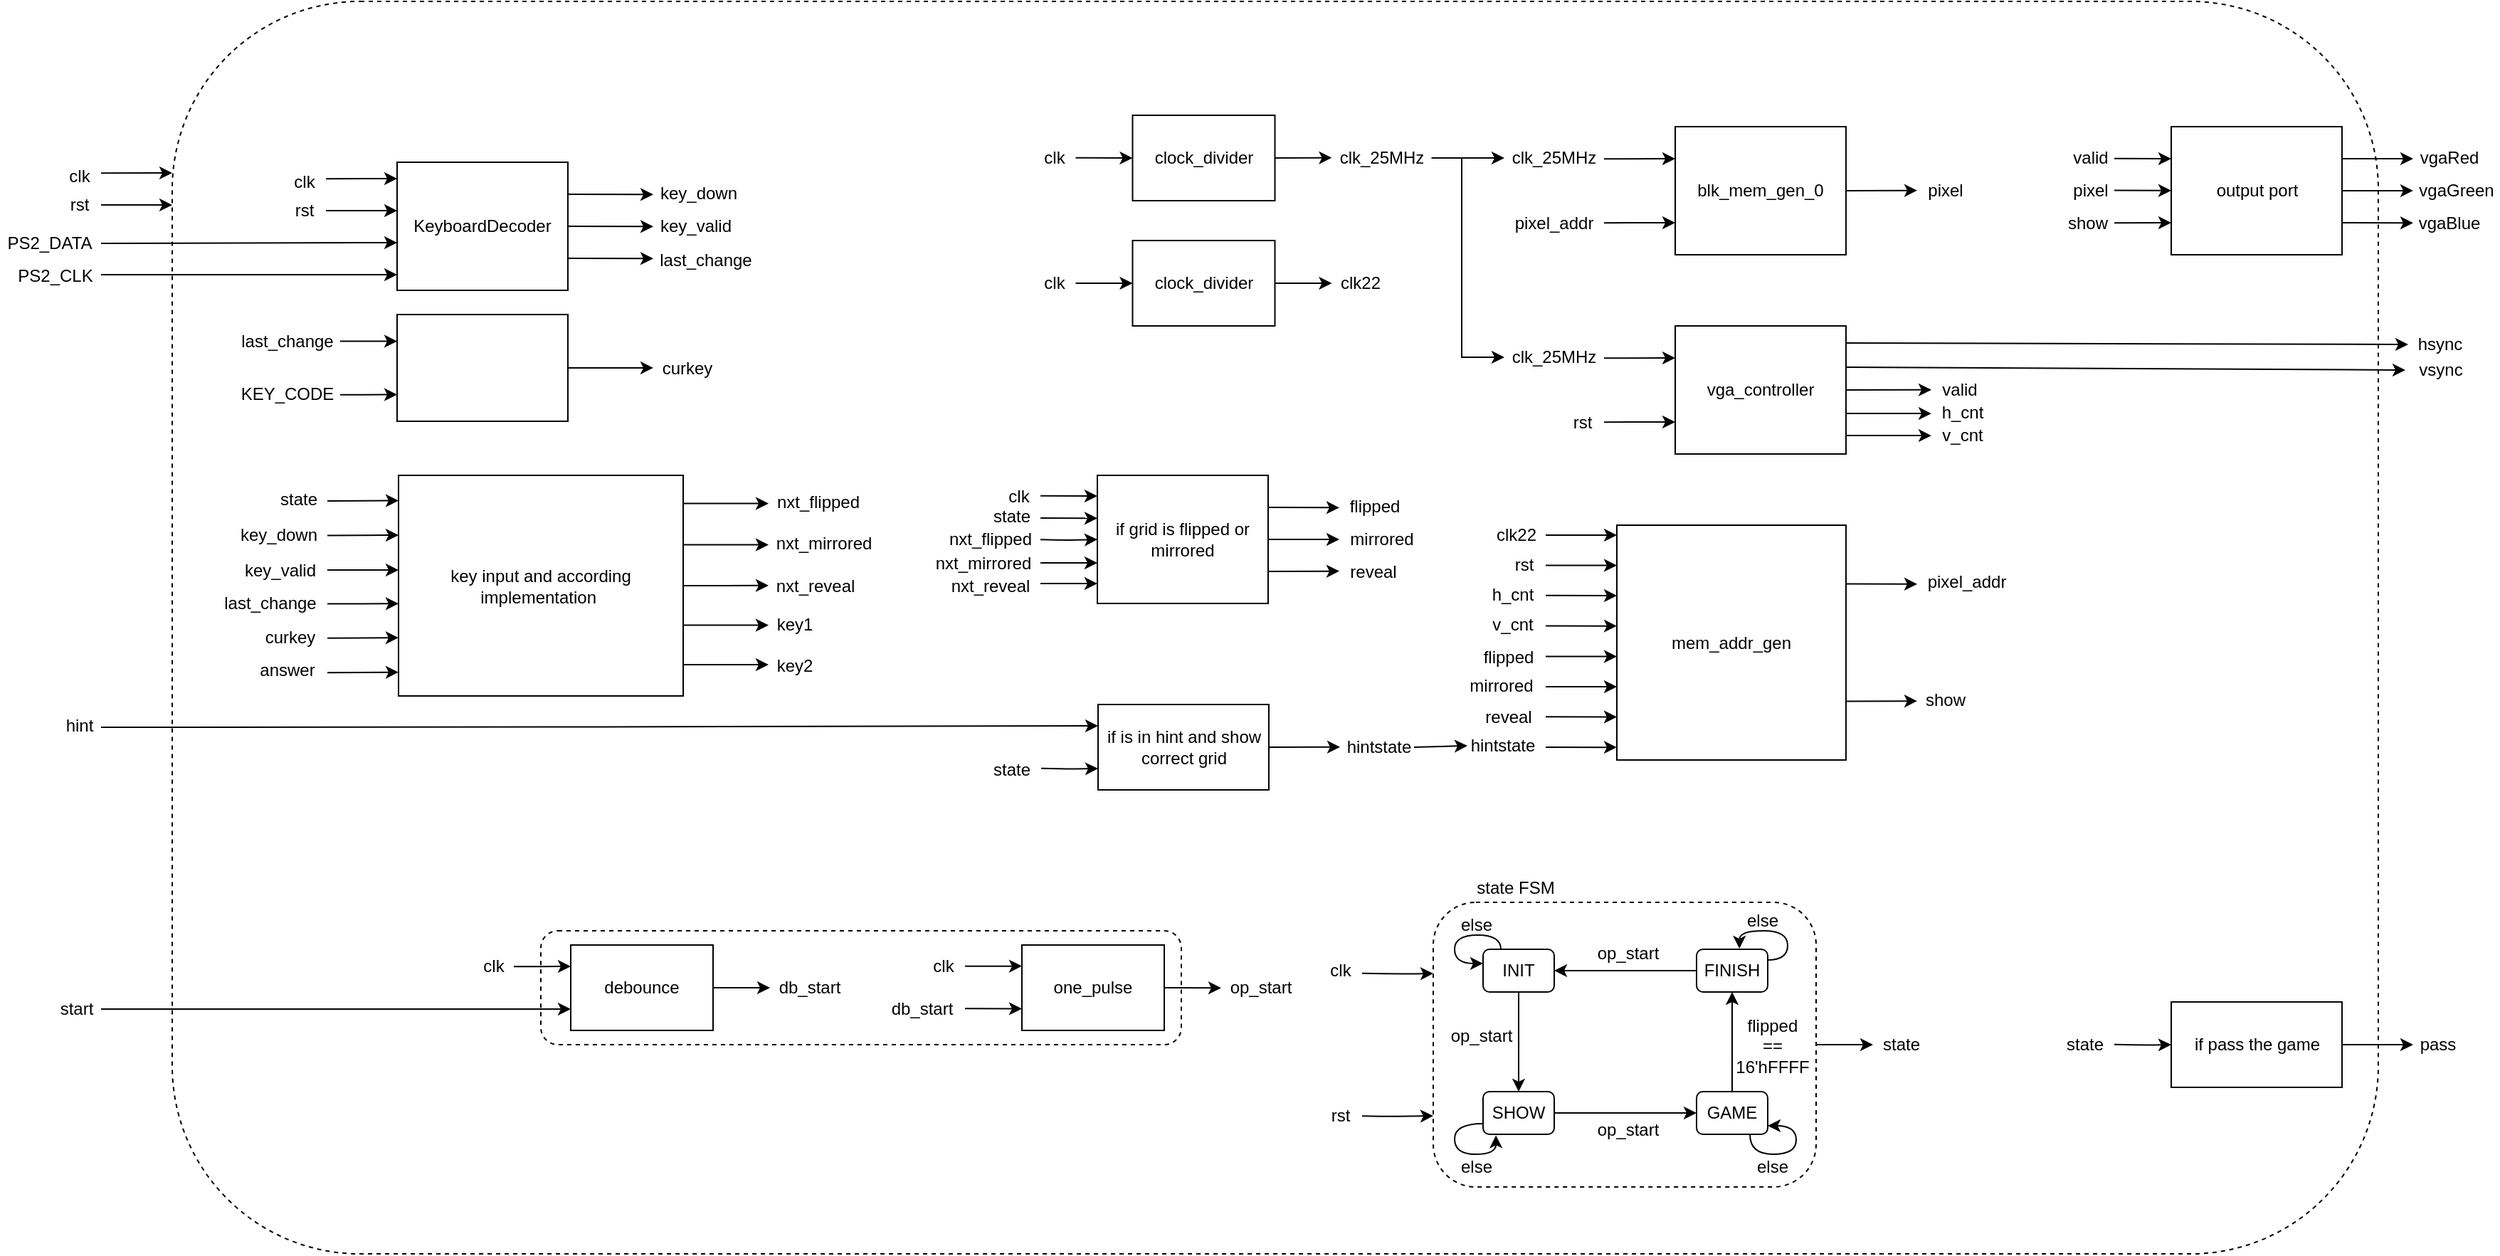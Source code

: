 <mxfile>
    <diagram id="aEPa8-I6XCywtqZN-Zj2" name="5-2">
        <mxGraphModel dx="3565" dy="1248" grid="1" gridSize="10" guides="1" tooltips="1" connect="1" arrows="1" fold="1" page="1" pageScale="1" pageWidth="1100" pageHeight="850" math="0" shadow="0">
            <root>
                <mxCell id="0"/>
                <mxCell id="1" parent="0"/>
                <mxCell id="Y7LhTmHMka8ZlY3bkCZf-16" value="" style="rounded=1;whiteSpace=wrap;html=1;dashed=1;" parent="1" vertex="1">
                    <mxGeometry x="-680" y="310" width="1550" height="880" as="geometry"/>
                </mxCell>
                <mxCell id="Kzh3CCmP2fzPOZl9w9qh-66" value="" style="group" parent="1" vertex="1" connectable="0">
                    <mxGeometry x="-75.25" y="390" width="280" height="60" as="geometry"/>
                </mxCell>
                <mxCell id="Kzh3CCmP2fzPOZl9w9qh-1" style="edgeStyle=none;html=1;exitX=1;exitY=0.5;exitDx=0;exitDy=0;" parent="Kzh3CCmP2fzPOZl9w9qh-66" source="Kzh3CCmP2fzPOZl9w9qh-3" edge="1">
                    <mxGeometry relative="1" as="geometry">
                        <mxPoint x="210" y="29.83" as="targetPoint"/>
                    </mxGeometry>
                </mxCell>
                <mxCell id="Kzh3CCmP2fzPOZl9w9qh-2" style="edgeStyle=none;html=1;exitX=0;exitY=0.5;exitDx=0;exitDy=0;entryX=0;entryY=0.5;entryDx=0;entryDy=0;" parent="Kzh3CCmP2fzPOZl9w9qh-66" target="Kzh3CCmP2fzPOZl9w9qh-3" edge="1">
                    <mxGeometry relative="1" as="geometry">
                        <mxPoint x="30" y="29.83" as="sourcePoint"/>
                    </mxGeometry>
                </mxCell>
                <mxCell id="Kzh3CCmP2fzPOZl9w9qh-3" value="clock_divider" style="rounded=0;whiteSpace=wrap;html=1;" parent="Kzh3CCmP2fzPOZl9w9qh-66" vertex="1">
                    <mxGeometry x="70" width="100" height="60" as="geometry"/>
                </mxCell>
                <mxCell id="Kzh3CCmP2fzPOZl9w9qh-6" value="clk_25MHz" style="text;html=1;strokeColor=none;fillColor=none;align=center;verticalAlign=middle;whiteSpace=wrap;rounded=0;" parent="Kzh3CCmP2fzPOZl9w9qh-66" vertex="1">
                    <mxGeometry x="210" y="20" width="70" height="20" as="geometry"/>
                </mxCell>
                <mxCell id="Kzh3CCmP2fzPOZl9w9qh-7" value="clk" style="text;html=1;strokeColor=none;fillColor=none;align=center;verticalAlign=middle;whiteSpace=wrap;rounded=0;" parent="Kzh3CCmP2fzPOZl9w9qh-66" vertex="1">
                    <mxGeometry y="20" width="30" height="20" as="geometry"/>
                </mxCell>
                <mxCell id="Kzh3CCmP2fzPOZl9w9qh-67" value="" style="group" parent="1" vertex="1" connectable="0">
                    <mxGeometry x="-75.25" y="478" width="250" height="60" as="geometry"/>
                </mxCell>
                <mxCell id="Kzh3CCmP2fzPOZl9w9qh-30" style="edgeStyle=none;html=1;exitX=1;exitY=0.5;exitDx=0;exitDy=0;" parent="Kzh3CCmP2fzPOZl9w9qh-67" source="Kzh3CCmP2fzPOZl9w9qh-32" edge="1">
                    <mxGeometry relative="1" as="geometry">
                        <mxPoint x="210" y="30.019" as="targetPoint"/>
                    </mxGeometry>
                </mxCell>
                <mxCell id="Kzh3CCmP2fzPOZl9w9qh-31" style="edgeStyle=none;html=1;exitX=0;exitY=0.5;exitDx=0;exitDy=0;entryX=0;entryY=0.5;entryDx=0;entryDy=0;" parent="Kzh3CCmP2fzPOZl9w9qh-67" target="Kzh3CCmP2fzPOZl9w9qh-32" edge="1">
                    <mxGeometry relative="1" as="geometry">
                        <mxPoint x="30" y="30.019" as="sourcePoint"/>
                    </mxGeometry>
                </mxCell>
                <mxCell id="Kzh3CCmP2fzPOZl9w9qh-32" value="clock_divider" style="rounded=0;whiteSpace=wrap;html=1;" parent="Kzh3CCmP2fzPOZl9w9qh-67" vertex="1">
                    <mxGeometry x="70" width="100" height="60" as="geometry"/>
                </mxCell>
                <mxCell id="Kzh3CCmP2fzPOZl9w9qh-33" value="clk22" style="text;html=1;strokeColor=none;fillColor=none;align=center;verticalAlign=middle;whiteSpace=wrap;rounded=0;" parent="Kzh3CCmP2fzPOZl9w9qh-67" vertex="1">
                    <mxGeometry x="210" y="20" width="40" height="20" as="geometry"/>
                </mxCell>
                <mxCell id="Kzh3CCmP2fzPOZl9w9qh-34" value="clk" style="text;html=1;strokeColor=none;fillColor=none;align=center;verticalAlign=middle;whiteSpace=wrap;rounded=0;" parent="Kzh3CCmP2fzPOZl9w9qh-67" vertex="1">
                    <mxGeometry y="20" width="30" height="20" as="geometry"/>
                </mxCell>
                <mxCell id="Kzh3CCmP2fzPOZl9w9qh-68" value="" style="group" parent="1" vertex="1" connectable="0">
                    <mxGeometry x="256" y="398" width="330" height="90" as="geometry"/>
                </mxCell>
                <mxCell id="Kzh3CCmP2fzPOZl9w9qh-8" style="edgeStyle=none;html=1;exitX=1;exitY=0.5;exitDx=0;exitDy=0;" parent="Kzh3CCmP2fzPOZl9w9qh-68" source="Kzh3CCmP2fzPOZl9w9qh-9" edge="1">
                    <mxGeometry relative="1" as="geometry">
                        <mxPoint x="290" y="44.846" as="targetPoint"/>
                    </mxGeometry>
                </mxCell>
                <mxCell id="Kzh3CCmP2fzPOZl9w9qh-9" value="blk_mem_gen_0" style="rounded=0;whiteSpace=wrap;html=1;" parent="Kzh3CCmP2fzPOZl9w9qh-68" vertex="1">
                    <mxGeometry x="120" width="120" height="90" as="geometry"/>
                </mxCell>
                <mxCell id="Kzh3CCmP2fzPOZl9w9qh-25" style="edgeStyle=none;html=1;exitX=0;exitY=0.25;exitDx=0;exitDy=0;entryX=0;entryY=0.25;entryDx=0;entryDy=0;" parent="Kzh3CCmP2fzPOZl9w9qh-68" edge="1">
                    <mxGeometry relative="1" as="geometry">
                        <mxPoint x="120" y="22.5" as="targetPoint"/>
                        <mxPoint x="70" y="22.66" as="sourcePoint"/>
                    </mxGeometry>
                </mxCell>
                <mxCell id="Kzh3CCmP2fzPOZl9w9qh-26" style="edgeStyle=none;html=1;exitX=0;exitY=0.75;exitDx=0;exitDy=0;entryX=0;entryY=0.75;entryDx=0;entryDy=0;" parent="Kzh3CCmP2fzPOZl9w9qh-68" edge="1">
                    <mxGeometry relative="1" as="geometry">
                        <mxPoint x="120" y="67.5" as="targetPoint"/>
                        <mxPoint x="70" y="67.566" as="sourcePoint"/>
                    </mxGeometry>
                </mxCell>
                <mxCell id="Kzh3CCmP2fzPOZl9w9qh-27" value="clk_25MHz" style="text;html=1;strokeColor=none;fillColor=none;align=center;verticalAlign=middle;whiteSpace=wrap;rounded=0;" parent="Kzh3CCmP2fzPOZl9w9qh-68" vertex="1">
                    <mxGeometry y="12" width="70" height="20" as="geometry"/>
                </mxCell>
                <mxCell id="Kzh3CCmP2fzPOZl9w9qh-28" value="pixel_addr" style="text;html=1;strokeColor=none;fillColor=none;align=center;verticalAlign=middle;whiteSpace=wrap;rounded=0;" parent="Kzh3CCmP2fzPOZl9w9qh-68" vertex="1">
                    <mxGeometry y="58" width="70" height="20" as="geometry"/>
                </mxCell>
                <mxCell id="Kzh3CCmP2fzPOZl9w9qh-29" value="pixel" style="text;html=1;strokeColor=none;fillColor=none;align=center;verticalAlign=middle;whiteSpace=wrap;rounded=0;" parent="Kzh3CCmP2fzPOZl9w9qh-68" vertex="1">
                    <mxGeometry x="290" y="35" width="40" height="20" as="geometry"/>
                </mxCell>
                <mxCell id="Kzh3CCmP2fzPOZl9w9qh-70" value="" style="group" parent="1" vertex="1" connectable="0">
                    <mxGeometry x="-644" y="423" width="378" height="90" as="geometry"/>
                </mxCell>
                <mxCell id="Kzh3CCmP2fzPOZl9w9qh-36" style="edgeStyle=none;rounded=0;html=1;exitX=1;exitY=0.5;exitDx=0;exitDy=0;" parent="Kzh3CCmP2fzPOZl9w9qh-70" source="Kzh3CCmP2fzPOZl9w9qh-35" edge="1">
                    <mxGeometry relative="1" as="geometry">
                        <mxPoint x="302" y="45.125" as="targetPoint"/>
                    </mxGeometry>
                </mxCell>
                <mxCell id="Kzh3CCmP2fzPOZl9w9qh-37" style="edgeStyle=none;rounded=0;html=1;exitX=1;exitY=0.25;exitDx=0;exitDy=0;" parent="Kzh3CCmP2fzPOZl9w9qh-70" source="Kzh3CCmP2fzPOZl9w9qh-35" edge="1">
                    <mxGeometry relative="1" as="geometry">
                        <mxPoint x="302" y="22.625" as="targetPoint"/>
                    </mxGeometry>
                </mxCell>
                <mxCell id="Kzh3CCmP2fzPOZl9w9qh-38" style="edgeStyle=none;rounded=0;html=1;exitX=1;exitY=0.75;exitDx=0;exitDy=0;" parent="Kzh3CCmP2fzPOZl9w9qh-70" source="Kzh3CCmP2fzPOZl9w9qh-35" edge="1">
                    <mxGeometry relative="1" as="geometry">
                        <mxPoint x="302" y="67.625" as="targetPoint"/>
                    </mxGeometry>
                </mxCell>
                <mxCell id="Kzh3CCmP2fzPOZl9w9qh-42" style="edgeStyle=none;rounded=0;html=1;exitX=0;exitY=0.5;exitDx=0;exitDy=0;entryX=0;entryY=0.5;entryDx=0;entryDy=0;" parent="Kzh3CCmP2fzPOZl9w9qh-70" edge="1">
                    <mxGeometry relative="1" as="geometry">
                        <mxPoint x="122" y="34" as="targetPoint"/>
                        <mxPoint x="72" y="34" as="sourcePoint"/>
                    </mxGeometry>
                </mxCell>
                <mxCell id="Kzh3CCmP2fzPOZl9w9qh-43" style="edgeStyle=none;rounded=0;html=1;exitX=0;exitY=0.25;exitDx=0;exitDy=0;entryX=0;entryY=0.25;entryDx=0;entryDy=0;" parent="Kzh3CCmP2fzPOZl9w9qh-70" edge="1">
                    <mxGeometry relative="1" as="geometry">
                        <mxPoint x="122" y="11.5" as="targetPoint"/>
                        <mxPoint x="72" y="11.614" as="sourcePoint"/>
                    </mxGeometry>
                </mxCell>
                <mxCell id="Kzh3CCmP2fzPOZl9w9qh-44" style="edgeStyle=none;rounded=0;html=1;entryX=0;entryY=0.75;entryDx=0;entryDy=0;" parent="Kzh3CCmP2fzPOZl9w9qh-70" edge="1">
                    <mxGeometry relative="1" as="geometry">
                        <mxPoint x="122" y="56.5" as="targetPoint"/>
                        <mxPoint x="-86" y="57" as="sourcePoint"/>
                    </mxGeometry>
                </mxCell>
                <mxCell id="Kzh3CCmP2fzPOZl9w9qh-35" value="KeyboardDecoder" style="rounded=0;whiteSpace=wrap;html=1;" parent="Kzh3CCmP2fzPOZl9w9qh-70" vertex="1">
                    <mxGeometry x="122" width="120" height="90" as="geometry"/>
                </mxCell>
                <mxCell id="Kzh3CCmP2fzPOZl9w9qh-39" value="key_down" style="text;html=1;strokeColor=none;fillColor=none;align=center;verticalAlign=middle;whiteSpace=wrap;rounded=0;" parent="Kzh3CCmP2fzPOZl9w9qh-70" vertex="1">
                    <mxGeometry x="300" y="12" width="68" height="20" as="geometry"/>
                </mxCell>
                <mxCell id="Kzh3CCmP2fzPOZl9w9qh-40" value="key_valid" style="text;html=1;strokeColor=none;fillColor=none;align=center;verticalAlign=middle;whiteSpace=wrap;rounded=0;" parent="Kzh3CCmP2fzPOZl9w9qh-70" vertex="1">
                    <mxGeometry x="298" y="35" width="68" height="20" as="geometry"/>
                </mxCell>
                <mxCell id="Kzh3CCmP2fzPOZl9w9qh-41" value="last_change" style="text;html=1;strokeColor=none;fillColor=none;align=center;verticalAlign=middle;whiteSpace=wrap;rounded=0;" parent="Kzh3CCmP2fzPOZl9w9qh-70" vertex="1">
                    <mxGeometry x="300" y="59" width="78" height="20" as="geometry"/>
                </mxCell>
                <mxCell id="Kzh3CCmP2fzPOZl9w9qh-45" style="edgeStyle=none;rounded=0;html=1;entryX=0;entryY=0.75;entryDx=0;entryDy=0;" parent="Kzh3CCmP2fzPOZl9w9qh-70" edge="1">
                    <mxGeometry relative="1" as="geometry">
                        <mxPoint x="122" y="79" as="targetPoint"/>
                        <mxPoint x="-86" y="79" as="sourcePoint"/>
                    </mxGeometry>
                </mxCell>
                <mxCell id="Kzh3CCmP2fzPOZl9w9qh-46" value="rst" style="text;html=1;strokeColor=none;fillColor=none;align=center;verticalAlign=middle;whiteSpace=wrap;rounded=0;" parent="Kzh3CCmP2fzPOZl9w9qh-70" vertex="1">
                    <mxGeometry x="42" y="24" width="30" height="20" as="geometry"/>
                </mxCell>
                <mxCell id="Kzh3CCmP2fzPOZl9w9qh-63" value="clk" style="text;html=1;strokeColor=none;fillColor=none;align=center;verticalAlign=middle;whiteSpace=wrap;rounded=0;" parent="Kzh3CCmP2fzPOZl9w9qh-70" vertex="1">
                    <mxGeometry x="42" y="4" width="30" height="20" as="geometry"/>
                </mxCell>
                <mxCell id="Kzh3CCmP2fzPOZl9w9qh-64" value="PS2_DATA" style="text;html=1;strokeColor=none;fillColor=none;align=center;verticalAlign=middle;whiteSpace=wrap;rounded=0;" parent="Kzh3CCmP2fzPOZl9w9qh-70" vertex="1">
                    <mxGeometry x="-157" y="47" width="70" height="20" as="geometry"/>
                </mxCell>
                <mxCell id="Kzh3CCmP2fzPOZl9w9qh-65" value="PS2_CLK" style="text;html=1;strokeColor=none;fillColor=none;align=center;verticalAlign=middle;whiteSpace=wrap;rounded=0;" parent="Kzh3CCmP2fzPOZl9w9qh-70" vertex="1">
                    <mxGeometry x="-148" y="70" width="60" height="20" as="geometry"/>
                </mxCell>
                <mxCell id="Kzh3CCmP2fzPOZl9w9qh-72" value="" style="group" parent="1" vertex="1" connectable="0">
                    <mxGeometry x="-474" y="963" width="587" height="80" as="geometry"/>
                </mxCell>
                <mxCell id="Kzh3CCmP2fzPOZl9w9qh-71" value="" style="rounded=1;whiteSpace=wrap;html=1;dashed=1;" parent="Kzh3CCmP2fzPOZl9w9qh-72" vertex="1">
                    <mxGeometry x="53" width="450" height="80" as="geometry"/>
                </mxCell>
                <mxCell id="Kzh3CCmP2fzPOZl9w9qh-49" style="edgeStyle=none;rounded=0;html=1;exitX=0;exitY=0.25;exitDx=0;exitDy=0;entryX=0;entryY=0.25;entryDx=0;entryDy=0;" parent="Kzh3CCmP2fzPOZl9w9qh-72" target="Kzh3CCmP2fzPOZl9w9qh-47" edge="1">
                    <mxGeometry relative="1" as="geometry">
                        <mxPoint x="34" y="25.143" as="sourcePoint"/>
                    </mxGeometry>
                </mxCell>
                <mxCell id="Kzh3CCmP2fzPOZl9w9qh-50" style="edgeStyle=none;rounded=0;html=1;entryX=0;entryY=0.75;entryDx=0;entryDy=0;" parent="Kzh3CCmP2fzPOZl9w9qh-72" target="Kzh3CCmP2fzPOZl9w9qh-47" edge="1">
                    <mxGeometry relative="1" as="geometry">
                        <mxPoint x="-256" y="55" as="sourcePoint"/>
                    </mxGeometry>
                </mxCell>
                <mxCell id="Kzh3CCmP2fzPOZl9w9qh-59" style="edgeStyle=none;rounded=0;html=1;exitX=1;exitY=0.5;exitDx=0;exitDy=0;" parent="Kzh3CCmP2fzPOZl9w9qh-72" source="Kzh3CCmP2fzPOZl9w9qh-47" edge="1">
                    <mxGeometry relative="1" as="geometry">
                        <mxPoint x="214" y="40" as="targetPoint"/>
                    </mxGeometry>
                </mxCell>
                <mxCell id="Kzh3CCmP2fzPOZl9w9qh-47" value="debounce" style="rounded=0;whiteSpace=wrap;html=1;" parent="Kzh3CCmP2fzPOZl9w9qh-72" vertex="1">
                    <mxGeometry x="74" y="10" width="100" height="60" as="geometry"/>
                </mxCell>
                <mxCell id="Kzh3CCmP2fzPOZl9w9qh-61" style="edgeStyle=none;rounded=0;html=1;exitX=1;exitY=0.5;exitDx=0;exitDy=0;" parent="Kzh3CCmP2fzPOZl9w9qh-72" source="Kzh3CCmP2fzPOZl9w9qh-48" edge="1">
                    <mxGeometry relative="1" as="geometry">
                        <mxPoint x="531" y="40.143" as="targetPoint"/>
                    </mxGeometry>
                </mxCell>
                <mxCell id="Kzh3CCmP2fzPOZl9w9qh-48" value="one_pulse" style="rounded=0;whiteSpace=wrap;html=1;" parent="Kzh3CCmP2fzPOZl9w9qh-72" vertex="1">
                    <mxGeometry x="391" y="10" width="100" height="60" as="geometry"/>
                </mxCell>
                <mxCell id="Kzh3CCmP2fzPOZl9w9qh-51" value="clk" style="text;html=1;strokeColor=none;fillColor=none;align=center;verticalAlign=middle;whiteSpace=wrap;rounded=0;" parent="Kzh3CCmP2fzPOZl9w9qh-72" vertex="1">
                    <mxGeometry x="5" y="15" width="30" height="20" as="geometry"/>
                </mxCell>
                <mxCell id="Kzh3CCmP2fzPOZl9w9qh-54" style="edgeStyle=none;rounded=0;html=1;exitX=0;exitY=0.25;exitDx=0;exitDy=0;entryX=0;entryY=0.25;entryDx=0;entryDy=0;" parent="Kzh3CCmP2fzPOZl9w9qh-72" edge="1">
                    <mxGeometry relative="1" as="geometry">
                        <mxPoint x="391" y="24.79" as="targetPoint"/>
                        <mxPoint x="351" y="24.933" as="sourcePoint"/>
                    </mxGeometry>
                </mxCell>
                <mxCell id="Kzh3CCmP2fzPOZl9w9qh-55" style="edgeStyle=none;rounded=0;html=1;exitX=0;exitY=0.75;exitDx=0;exitDy=0;entryX=0;entryY=0.75;entryDx=0;entryDy=0;" parent="Kzh3CCmP2fzPOZl9w9qh-72" edge="1">
                    <mxGeometry relative="1" as="geometry">
                        <mxPoint x="391" y="54.79" as="targetPoint"/>
                        <mxPoint x="351" y="54.647" as="sourcePoint"/>
                    </mxGeometry>
                </mxCell>
                <mxCell id="Kzh3CCmP2fzPOZl9w9qh-56" value="clk" style="text;html=1;strokeColor=none;fillColor=none;align=center;verticalAlign=middle;whiteSpace=wrap;rounded=0;" parent="Kzh3CCmP2fzPOZl9w9qh-72" vertex="1">
                    <mxGeometry x="321" y="15" width="30" height="20" as="geometry"/>
                </mxCell>
                <mxCell id="Kzh3CCmP2fzPOZl9w9qh-57" value="start" style="text;html=1;strokeColor=none;fillColor=none;align=center;verticalAlign=middle;whiteSpace=wrap;rounded=0;" parent="Kzh3CCmP2fzPOZl9w9qh-72" vertex="1">
                    <mxGeometry x="-288" y="45" width="30" height="20" as="geometry"/>
                </mxCell>
                <mxCell id="Kzh3CCmP2fzPOZl9w9qh-58" value="db_start" style="text;html=1;strokeColor=none;fillColor=none;align=center;verticalAlign=middle;whiteSpace=wrap;rounded=0;" parent="Kzh3CCmP2fzPOZl9w9qh-72" vertex="1">
                    <mxGeometry x="293" y="45" width="56" height="20" as="geometry"/>
                </mxCell>
                <mxCell id="Kzh3CCmP2fzPOZl9w9qh-60" value="db_start" style="text;html=1;strokeColor=none;fillColor=none;align=center;verticalAlign=middle;whiteSpace=wrap;rounded=0;" parent="Kzh3CCmP2fzPOZl9w9qh-72" vertex="1">
                    <mxGeometry x="214" y="30" width="56" height="20" as="geometry"/>
                </mxCell>
                <mxCell id="Kzh3CCmP2fzPOZl9w9qh-62" value="op_start" style="text;html=1;strokeColor=none;fillColor=none;align=center;verticalAlign=middle;whiteSpace=wrap;rounded=0;" parent="Kzh3CCmP2fzPOZl9w9qh-72" vertex="1">
                    <mxGeometry x="531" y="30" width="56" height="20" as="geometry"/>
                </mxCell>
                <mxCell id="Kzh3CCmP2fzPOZl9w9qh-106" value="" style="group" parent="1" vertex="1" connectable="0">
                    <mxGeometry x="126" y="923" width="429" height="220" as="geometry"/>
                </mxCell>
                <mxCell id="Kzh3CCmP2fzPOZl9w9qh-100" style="edgeStyle=orthogonalEdgeStyle;curved=1;rounded=0;html=1;exitX=1;exitY=0.5;exitDx=0;exitDy=0;" parent="Kzh3CCmP2fzPOZl9w9qh-106" source="Kzh3CCmP2fzPOZl9w9qh-98" edge="1">
                    <mxGeometry relative="1" as="geometry">
                        <mxPoint x="389" y="120" as="targetPoint"/>
                    </mxGeometry>
                </mxCell>
                <mxCell id="Kzh3CCmP2fzPOZl9w9qh-102" style="edgeStyle=orthogonalEdgeStyle;curved=1;rounded=0;html=1;exitX=0;exitY=0.25;exitDx=0;exitDy=0;entryX=0;entryY=0.25;entryDx=0;entryDy=0;" parent="Kzh3CCmP2fzPOZl9w9qh-106" target="Kzh3CCmP2fzPOZl9w9qh-98" edge="1">
                    <mxGeometry relative="1" as="geometry">
                        <mxPoint x="30" y="69.917" as="sourcePoint"/>
                    </mxGeometry>
                </mxCell>
                <mxCell id="Kzh3CCmP2fzPOZl9w9qh-103" style="edgeStyle=orthogonalEdgeStyle;curved=1;rounded=0;html=1;exitX=0;exitY=0.75;exitDx=0;exitDy=0;entryX=0;entryY=0.75;entryDx=0;entryDy=0;" parent="Kzh3CCmP2fzPOZl9w9qh-106" target="Kzh3CCmP2fzPOZl9w9qh-98" edge="1">
                    <mxGeometry relative="1" as="geometry">
                        <mxPoint x="30" y="170.088" as="sourcePoint"/>
                    </mxGeometry>
                </mxCell>
                <mxCell id="Kzh3CCmP2fzPOZl9w9qh-98" value="" style="rounded=1;whiteSpace=wrap;html=1;dashed=1;" parent="Kzh3CCmP2fzPOZl9w9qh-106" vertex="1">
                    <mxGeometry x="80" y="20" width="269" height="200" as="geometry"/>
                </mxCell>
                <mxCell id="Kzh3CCmP2fzPOZl9w9qh-87" style="edgeStyle=orthogonalEdgeStyle;rounded=0;html=1;exitX=0.25;exitY=0;exitDx=0;exitDy=0;curved=1;entryX=0;entryY=0.333;entryDx=0;entryDy=0;entryPerimeter=0;" parent="Kzh3CCmP2fzPOZl9w9qh-106" source="Kzh3CCmP2fzPOZl9w9qh-73" target="Kzh3CCmP2fzPOZl9w9qh-73" edge="1">
                    <mxGeometry relative="1" as="geometry">
                        <mxPoint x="105" y="63" as="targetPoint"/>
                        <Array as="points">
                            <mxPoint x="128" y="43"/>
                            <mxPoint x="95" y="43"/>
                            <mxPoint x="95" y="63"/>
                        </Array>
                    </mxGeometry>
                </mxCell>
                <mxCell id="Kzh3CCmP2fzPOZl9w9qh-73" value="INIT" style="rounded=1;whiteSpace=wrap;html=1;" parent="Kzh3CCmP2fzPOZl9w9qh-106" vertex="1">
                    <mxGeometry x="115" y="53" width="50" height="30" as="geometry"/>
                </mxCell>
                <mxCell id="Kzh3CCmP2fzPOZl9w9qh-88" style="edgeStyle=orthogonalEdgeStyle;curved=1;rounded=0;html=1;exitX=0;exitY=0.75;exitDx=0;exitDy=0;entryX=0.181;entryY=1.023;entryDx=0;entryDy=0;entryPerimeter=0;" parent="Kzh3CCmP2fzPOZl9w9qh-106" source="Kzh3CCmP2fzPOZl9w9qh-74" target="Kzh3CCmP2fzPOZl9w9qh-74" edge="1">
                    <mxGeometry relative="1" as="geometry">
                        <mxPoint x="135" y="193" as="targetPoint"/>
                        <Array as="points">
                            <mxPoint x="95" y="175"/>
                            <mxPoint x="95" y="197"/>
                            <mxPoint x="124" y="197"/>
                        </Array>
                    </mxGeometry>
                </mxCell>
                <mxCell id="Kzh3CCmP2fzPOZl9w9qh-74" value="SHOW" style="rounded=1;whiteSpace=wrap;html=1;" parent="Kzh3CCmP2fzPOZl9w9qh-106" vertex="1">
                    <mxGeometry x="115" y="153" width="50" height="30" as="geometry"/>
                </mxCell>
                <mxCell id="Kzh3CCmP2fzPOZl9w9qh-78" value="" style="edgeStyle=none;rounded=0;html=1;" parent="Kzh3CCmP2fzPOZl9w9qh-106" source="Kzh3CCmP2fzPOZl9w9qh-73" target="Kzh3CCmP2fzPOZl9w9qh-74" edge="1">
                    <mxGeometry relative="1" as="geometry"/>
                </mxCell>
                <mxCell id="Kzh3CCmP2fzPOZl9w9qh-92" style="edgeStyle=orthogonalEdgeStyle;rounded=0;html=1;exitX=0.75;exitY=1;exitDx=0;exitDy=0;curved=1;entryX=1;entryY=0.8;entryDx=0;entryDy=0;entryPerimeter=0;" parent="Kzh3CCmP2fzPOZl9w9qh-106" source="Kzh3CCmP2fzPOZl9w9qh-76" target="Kzh3CCmP2fzPOZl9w9qh-76" edge="1">
                    <mxGeometry relative="1" as="geometry">
                        <mxPoint x="325" y="177" as="targetPoint"/>
                        <Array as="points">
                            <mxPoint x="303" y="197"/>
                            <mxPoint x="335" y="197"/>
                            <mxPoint x="335" y="177"/>
                        </Array>
                    </mxGeometry>
                </mxCell>
                <mxCell id="Kzh3CCmP2fzPOZl9w9qh-76" value="GAME" style="rounded=1;whiteSpace=wrap;html=1;" parent="Kzh3CCmP2fzPOZl9w9qh-106" vertex="1">
                    <mxGeometry x="265" y="153" width="50" height="30" as="geometry"/>
                </mxCell>
                <mxCell id="Kzh3CCmP2fzPOZl9w9qh-79" value="" style="edgeStyle=none;rounded=0;html=1;" parent="Kzh3CCmP2fzPOZl9w9qh-106" source="Kzh3CCmP2fzPOZl9w9qh-74" target="Kzh3CCmP2fzPOZl9w9qh-76" edge="1">
                    <mxGeometry relative="1" as="geometry"/>
                </mxCell>
                <mxCell id="Kzh3CCmP2fzPOZl9w9qh-81" value="" style="edgeStyle=none;rounded=0;html=1;" parent="Kzh3CCmP2fzPOZl9w9qh-106" source="Kzh3CCmP2fzPOZl9w9qh-77" target="Kzh3CCmP2fzPOZl9w9qh-73" edge="1">
                    <mxGeometry relative="1" as="geometry"/>
                </mxCell>
                <mxCell id="Kzh3CCmP2fzPOZl9w9qh-93" style="edgeStyle=orthogonalEdgeStyle;curved=1;rounded=0;html=1;exitX=1;exitY=0.25;exitDx=0;exitDy=0;entryX=0.602;entryY=-0.016;entryDx=0;entryDy=0;entryPerimeter=0;" parent="Kzh3CCmP2fzPOZl9w9qh-106" source="Kzh3CCmP2fzPOZl9w9qh-77" target="Kzh3CCmP2fzPOZl9w9qh-77" edge="1">
                    <mxGeometry relative="1" as="geometry">
                        <mxPoint x="295" y="37" as="targetPoint"/>
                        <Array as="points">
                            <mxPoint x="329" y="61"/>
                            <mxPoint x="329" y="40"/>
                            <mxPoint x="295" y="40"/>
                        </Array>
                    </mxGeometry>
                </mxCell>
                <mxCell id="Kzh3CCmP2fzPOZl9w9qh-77" value="FINISH" style="rounded=1;whiteSpace=wrap;html=1;" parent="Kzh3CCmP2fzPOZl9w9qh-106" vertex="1">
                    <mxGeometry x="265" y="53" width="50" height="30" as="geometry"/>
                </mxCell>
                <mxCell id="Kzh3CCmP2fzPOZl9w9qh-80" value="" style="edgeStyle=none;rounded=0;html=1;" parent="Kzh3CCmP2fzPOZl9w9qh-106" source="Kzh3CCmP2fzPOZl9w9qh-76" target="Kzh3CCmP2fzPOZl9w9qh-77" edge="1">
                    <mxGeometry relative="1" as="geometry"/>
                </mxCell>
                <mxCell id="Kzh3CCmP2fzPOZl9w9qh-83" value="op_start" style="text;html=1;strokeColor=none;fillColor=none;align=center;verticalAlign=middle;whiteSpace=wrap;rounded=0;" parent="Kzh3CCmP2fzPOZl9w9qh-106" vertex="1">
                    <mxGeometry x="86" y="104" width="56" height="20" as="geometry"/>
                </mxCell>
                <mxCell id="Kzh3CCmP2fzPOZl9w9qh-84" value="op_start" style="text;html=1;strokeColor=none;fillColor=none;align=center;verticalAlign=middle;whiteSpace=wrap;rounded=0;" parent="Kzh3CCmP2fzPOZl9w9qh-106" vertex="1">
                    <mxGeometry x="189" y="170" width="56" height="20" as="geometry"/>
                </mxCell>
                <mxCell id="Kzh3CCmP2fzPOZl9w9qh-85" value="op_start" style="text;html=1;strokeColor=none;fillColor=none;align=center;verticalAlign=middle;whiteSpace=wrap;rounded=0;" parent="Kzh3CCmP2fzPOZl9w9qh-106" vertex="1">
                    <mxGeometry x="189" y="46" width="56" height="20" as="geometry"/>
                </mxCell>
                <mxCell id="Kzh3CCmP2fzPOZl9w9qh-86" value="flipped &lt;br&gt;== &lt;br&gt;16'hFFFF" style="text;html=1;strokeColor=none;fillColor=none;align=center;verticalAlign=middle;whiteSpace=wrap;rounded=0;" parent="Kzh3CCmP2fzPOZl9w9qh-106" vertex="1">
                    <mxGeometry x="290" y="111" width="57" height="20" as="geometry"/>
                </mxCell>
                <mxCell id="Kzh3CCmP2fzPOZl9w9qh-94" value="else" style="text;html=1;strokeColor=none;fillColor=none;align=center;verticalAlign=middle;whiteSpace=wrap;rounded=0;" parent="Kzh3CCmP2fzPOZl9w9qh-106" vertex="1">
                    <mxGeometry x="293" y="23" width="37" height="20" as="geometry"/>
                </mxCell>
                <mxCell id="Kzh3CCmP2fzPOZl9w9qh-95" value="else" style="text;html=1;strokeColor=none;fillColor=none;align=center;verticalAlign=middle;whiteSpace=wrap;rounded=0;" parent="Kzh3CCmP2fzPOZl9w9qh-106" vertex="1">
                    <mxGeometry x="91.5" y="26" width="37" height="20" as="geometry"/>
                </mxCell>
                <mxCell id="Kzh3CCmP2fzPOZl9w9qh-96" value="else" style="text;html=1;strokeColor=none;fillColor=none;align=center;verticalAlign=middle;whiteSpace=wrap;rounded=0;" parent="Kzh3CCmP2fzPOZl9w9qh-106" vertex="1">
                    <mxGeometry x="300" y="196" width="37" height="20" as="geometry"/>
                </mxCell>
                <mxCell id="Kzh3CCmP2fzPOZl9w9qh-97" value="else" style="text;html=1;strokeColor=none;fillColor=none;align=center;verticalAlign=middle;whiteSpace=wrap;rounded=0;" parent="Kzh3CCmP2fzPOZl9w9qh-106" vertex="1">
                    <mxGeometry x="91.5" y="196" width="37" height="20" as="geometry"/>
                </mxCell>
                <mxCell id="Kzh3CCmP2fzPOZl9w9qh-99" value="state FSM" style="text;html=1;strokeColor=none;fillColor=none;align=center;verticalAlign=middle;whiteSpace=wrap;rounded=0;" parent="Kzh3CCmP2fzPOZl9w9qh-106" vertex="1">
                    <mxGeometry x="103" width="70" height="20" as="geometry"/>
                </mxCell>
                <mxCell id="Kzh3CCmP2fzPOZl9w9qh-101" value="state" style="text;html=1;strokeColor=none;fillColor=none;align=center;verticalAlign=middle;whiteSpace=wrap;rounded=0;" parent="Kzh3CCmP2fzPOZl9w9qh-106" vertex="1">
                    <mxGeometry x="389" y="110" width="40" height="20" as="geometry"/>
                </mxCell>
                <mxCell id="Kzh3CCmP2fzPOZl9w9qh-104" value="rst" style="text;html=1;strokeColor=none;fillColor=none;align=center;verticalAlign=middle;whiteSpace=wrap;rounded=0;" parent="Kzh3CCmP2fzPOZl9w9qh-106" vertex="1">
                    <mxGeometry y="160" width="30" height="20" as="geometry"/>
                </mxCell>
                <mxCell id="Kzh3CCmP2fzPOZl9w9qh-105" value="clk" style="text;html=1;strokeColor=none;fillColor=none;align=center;verticalAlign=middle;whiteSpace=wrap;rounded=0;" parent="Kzh3CCmP2fzPOZl9w9qh-106" vertex="1">
                    <mxGeometry y="58" width="30" height="20" as="geometry"/>
                </mxCell>
                <mxCell id="Kzh3CCmP2fzPOZl9w9qh-126" value="" style="group" parent="1" vertex="1" connectable="0">
                    <mxGeometry x="-110" y="804" width="302.5" height="60" as="geometry"/>
                </mxCell>
                <mxCell id="Kzh3CCmP2fzPOZl9w9qh-120" style="edgeStyle=orthogonalEdgeStyle;curved=1;rounded=0;html=1;entryX=0;entryY=0.25;entryDx=0;entryDy=0;" parent="Kzh3CCmP2fzPOZl9w9qh-126" target="Kzh3CCmP2fzPOZl9w9qh-119" edge="1">
                    <mxGeometry relative="1" as="geometry">
                        <mxPoint x="-620" y="16" as="sourcePoint"/>
                    </mxGeometry>
                </mxCell>
                <mxCell id="Kzh3CCmP2fzPOZl9w9qh-121" style="edgeStyle=orthogonalEdgeStyle;curved=1;rounded=0;html=1;exitX=0;exitY=0.75;exitDx=0;exitDy=0;entryX=0;entryY=0.75;entryDx=0;entryDy=0;" parent="Kzh3CCmP2fzPOZl9w9qh-126" target="Kzh3CCmP2fzPOZl9w9qh-119" edge="1">
                    <mxGeometry relative="1" as="geometry">
                        <mxPoint x="40.5" y="44.889" as="sourcePoint"/>
                    </mxGeometry>
                </mxCell>
                <mxCell id="Kzh3CCmP2fzPOZl9w9qh-122" style="edgeStyle=orthogonalEdgeStyle;curved=1;rounded=0;html=1;exitX=1;exitY=0.5;exitDx=0;exitDy=0;" parent="Kzh3CCmP2fzPOZl9w9qh-126" source="Kzh3CCmP2fzPOZl9w9qh-119" edge="1">
                    <mxGeometry relative="1" as="geometry">
                        <mxPoint x="250.5" y="29.889" as="targetPoint"/>
                    </mxGeometry>
                </mxCell>
                <mxCell id="Kzh3CCmP2fzPOZl9w9qh-119" value="if is in hint and show correct grid" style="rounded=0;whiteSpace=wrap;html=1;" parent="Kzh3CCmP2fzPOZl9w9qh-126" vertex="1">
                    <mxGeometry x="80.5" width="120" height="60" as="geometry"/>
                </mxCell>
                <mxCell id="Kzh3CCmP2fzPOZl9w9qh-123" value="hintstate" style="text;html=1;strokeColor=none;fillColor=none;align=center;verticalAlign=middle;whiteSpace=wrap;rounded=0;" parent="Kzh3CCmP2fzPOZl9w9qh-126" vertex="1">
                    <mxGeometry x="252.5" y="20" width="50" height="20" as="geometry"/>
                </mxCell>
                <mxCell id="Kzh3CCmP2fzPOZl9w9qh-124" value="state" style="text;html=1;strokeColor=none;fillColor=none;align=center;verticalAlign=middle;whiteSpace=wrap;rounded=0;" parent="Kzh3CCmP2fzPOZl9w9qh-126" vertex="1">
                    <mxGeometry y="36" width="40" height="20" as="geometry"/>
                </mxCell>
                <mxCell id="Kzh3CCmP2fzPOZl9w9qh-125" value="hint" style="text;html=1;strokeColor=none;fillColor=none;align=center;verticalAlign=middle;whiteSpace=wrap;rounded=0;" parent="Kzh3CCmP2fzPOZl9w9qh-126" vertex="1">
                    <mxGeometry x="-655.5" y="5" width="39.5" height="20" as="geometry"/>
                </mxCell>
                <mxCell id="Kzh3CCmP2fzPOZl9w9qh-132" value="" style="group" parent="1" vertex="1" connectable="0">
                    <mxGeometry x="644" y="1013" width="290.5" height="60" as="geometry"/>
                </mxCell>
                <mxCell id="Kzh3CCmP2fzPOZl9w9qh-128" style="edgeStyle=orthogonalEdgeStyle;curved=1;rounded=0;html=1;exitX=0;exitY=0.5;exitDx=0;exitDy=0;entryX=0;entryY=0.5;entryDx=0;entryDy=0;" parent="Kzh3CCmP2fzPOZl9w9qh-132" target="Kzh3CCmP2fzPOZl9w9qh-127" edge="1">
                    <mxGeometry relative="1" as="geometry">
                        <mxPoint x="40.5" y="29.923" as="sourcePoint"/>
                    </mxGeometry>
                </mxCell>
                <mxCell id="Kzh3CCmP2fzPOZl9w9qh-130" style="edgeStyle=orthogonalEdgeStyle;curved=1;rounded=0;html=1;exitX=1;exitY=0.5;exitDx=0;exitDy=0;" parent="Kzh3CCmP2fzPOZl9w9qh-132" source="Kzh3CCmP2fzPOZl9w9qh-127" edge="1">
                    <mxGeometry relative="1" as="geometry">
                        <mxPoint x="250.5" y="30" as="targetPoint"/>
                    </mxGeometry>
                </mxCell>
                <mxCell id="Kzh3CCmP2fzPOZl9w9qh-127" value="if pass the game" style="rounded=0;whiteSpace=wrap;html=1;" parent="Kzh3CCmP2fzPOZl9w9qh-132" vertex="1">
                    <mxGeometry x="80.5" width="120" height="60" as="geometry"/>
                </mxCell>
                <mxCell id="Kzh3CCmP2fzPOZl9w9qh-129" value="state" style="text;html=1;strokeColor=none;fillColor=none;align=center;verticalAlign=middle;whiteSpace=wrap;rounded=0;" parent="Kzh3CCmP2fzPOZl9w9qh-132" vertex="1">
                    <mxGeometry y="20" width="40" height="20" as="geometry"/>
                </mxCell>
                <mxCell id="Kzh3CCmP2fzPOZl9w9qh-131" value="pass" style="text;html=1;strokeColor=none;fillColor=none;align=center;verticalAlign=middle;whiteSpace=wrap;rounded=0;" parent="Kzh3CCmP2fzPOZl9w9qh-132" vertex="1">
                    <mxGeometry x="247.5" y="20" width="40" height="20" as="geometry"/>
                </mxCell>
                <mxCell id="Kzh3CCmP2fzPOZl9w9qh-163" value="" style="group" parent="1" vertex="1" connectable="0">
                    <mxGeometry x="-650" y="643" width="859" height="155" as="geometry"/>
                </mxCell>
                <mxCell id="Kzh3CCmP2fzPOZl9w9qh-141" style="edgeStyle=none;rounded=0;html=1;exitX=1;exitY=0.5;exitDx=0;exitDy=0;" parent="Kzh3CCmP2fzPOZl9w9qh-163" source="Kzh3CCmP2fzPOZl9w9qh-140" edge="1">
                    <mxGeometry relative="1" as="geometry">
                        <mxPoint x="389" y="77.375" as="targetPoint"/>
                    </mxGeometry>
                </mxCell>
                <mxCell id="Kzh3CCmP2fzPOZl9w9qh-142" style="edgeStyle=none;rounded=0;html=1;exitX=1;exitY=0.25;exitDx=0;exitDy=0;" parent="Kzh3CCmP2fzPOZl9w9qh-163" edge="1">
                    <mxGeometry relative="1" as="geometry">
                        <mxPoint x="389" y="19.786" as="targetPoint"/>
                        <mxPoint x="329" y="19.75" as="sourcePoint"/>
                    </mxGeometry>
                </mxCell>
                <mxCell id="Kzh3CCmP2fzPOZl9w9qh-143" style="edgeStyle=none;rounded=0;html=1;exitX=1;exitY=0.75;exitDx=0;exitDy=0;" parent="Kzh3CCmP2fzPOZl9w9qh-163" edge="1">
                    <mxGeometry relative="1" as="geometry">
                        <mxPoint x="389" y="105.286" as="targetPoint"/>
                        <mxPoint x="329" y="105.25" as="sourcePoint"/>
                    </mxGeometry>
                </mxCell>
                <mxCell id="Kzh3CCmP2fzPOZl9w9qh-157" style="edgeStyle=none;rounded=0;html=1;exitX=0;exitY=0.5;exitDx=0;exitDy=0;entryX=0;entryY=0.5;entryDx=0;entryDy=0;" parent="Kzh3CCmP2fzPOZl9w9qh-163" edge="1">
                    <mxGeometry relative="1" as="geometry">
                        <mxPoint x="129" y="66.5" as="targetPoint"/>
                        <mxPoint x="79" y="66.525" as="sourcePoint"/>
                    </mxGeometry>
                </mxCell>
                <mxCell id="Kzh3CCmP2fzPOZl9w9qh-158" style="edgeStyle=none;rounded=0;html=1;exitX=0;exitY=0.25;exitDx=0;exitDy=0;entryX=0;entryY=0.25;entryDx=0;entryDy=0;" parent="Kzh3CCmP2fzPOZl9w9qh-163" edge="1">
                    <mxGeometry relative="1" as="geometry">
                        <mxPoint x="129" y="17.75" as="targetPoint"/>
                        <mxPoint x="79" y="18" as="sourcePoint"/>
                    </mxGeometry>
                </mxCell>
                <mxCell id="Kzh3CCmP2fzPOZl9w9qh-159" style="edgeStyle=none;rounded=0;html=1;exitX=0;exitY=0.75;exitDx=0;exitDy=0;entryX=0;entryY=0.75;entryDx=0;entryDy=0;" parent="Kzh3CCmP2fzPOZl9w9qh-163" edge="1">
                    <mxGeometry relative="1" as="geometry">
                        <mxPoint x="129" y="90.12" as="targetPoint"/>
                        <mxPoint x="79" y="90.306" as="sourcePoint"/>
                    </mxGeometry>
                </mxCell>
                <mxCell id="Kzh3CCmP2fzPOZl9w9qh-140" value="key input and according implementation&amp;nbsp;" style="rounded=0;whiteSpace=wrap;html=1;" parent="Kzh3CCmP2fzPOZl9w9qh-163" vertex="1">
                    <mxGeometry x="129" width="200" height="155" as="geometry"/>
                </mxCell>
                <mxCell id="Kzh3CCmP2fzPOZl9w9qh-144" style="edgeStyle=none;rounded=0;html=1;exitX=1;exitY=0.25;exitDx=0;exitDy=0;" parent="Kzh3CCmP2fzPOZl9w9qh-163" edge="1">
                    <mxGeometry relative="1" as="geometry">
                        <mxPoint x="389" y="48.786" as="targetPoint"/>
                        <mxPoint x="329" y="48.75" as="sourcePoint"/>
                    </mxGeometry>
                </mxCell>
                <mxCell id="Kzh3CCmP2fzPOZl9w9qh-145" style="edgeStyle=none;rounded=0;html=1;exitX=1;exitY=0.75;exitDx=0;exitDy=0;" parent="Kzh3CCmP2fzPOZl9w9qh-163" edge="1">
                    <mxGeometry relative="1" as="geometry">
                        <mxPoint x="389" y="133.036" as="targetPoint"/>
                        <mxPoint x="329" y="133" as="sourcePoint"/>
                    </mxGeometry>
                </mxCell>
                <mxCell id="Kzh3CCmP2fzPOZl9w9qh-146" value="nxt_flipped" style="text;html=1;strokeColor=none;fillColor=none;align=center;verticalAlign=middle;whiteSpace=wrap;rounded=0;" parent="Kzh3CCmP2fzPOZl9w9qh-163" vertex="1">
                    <mxGeometry x="389" y="9" width="70" height="20" as="geometry"/>
                </mxCell>
                <mxCell id="Kzh3CCmP2fzPOZl9w9qh-147" value="nxt_mirrored" style="text;html=1;strokeColor=none;fillColor=none;align=center;verticalAlign=middle;whiteSpace=wrap;rounded=0;" parent="Kzh3CCmP2fzPOZl9w9qh-163" vertex="1">
                    <mxGeometry x="388" y="38" width="80" height="20" as="geometry"/>
                </mxCell>
                <mxCell id="Kzh3CCmP2fzPOZl9w9qh-148" value="nxt_reveal" style="text;html=1;strokeColor=none;fillColor=none;align=center;verticalAlign=middle;whiteSpace=wrap;rounded=0;" parent="Kzh3CCmP2fzPOZl9w9qh-163" vertex="1">
                    <mxGeometry x="387" y="67.5" width="70" height="20" as="geometry"/>
                </mxCell>
                <mxCell id="Kzh3CCmP2fzPOZl9w9qh-149" value="key1" style="text;html=1;strokeColor=none;fillColor=none;align=center;verticalAlign=middle;whiteSpace=wrap;rounded=0;" parent="Kzh3CCmP2fzPOZl9w9qh-163" vertex="1">
                    <mxGeometry x="387" y="95" width="41" height="20" as="geometry"/>
                </mxCell>
                <mxCell id="Kzh3CCmP2fzPOZl9w9qh-150" value="key2" style="text;html=1;strokeColor=none;fillColor=none;align=center;verticalAlign=middle;whiteSpace=wrap;rounded=0;" parent="Kzh3CCmP2fzPOZl9w9qh-163" vertex="1">
                    <mxGeometry x="387" y="124" width="41" height="20" as="geometry"/>
                </mxCell>
                <mxCell id="Kzh3CCmP2fzPOZl9w9qh-151" value="state" style="text;html=1;strokeColor=none;fillColor=none;align=center;verticalAlign=middle;whiteSpace=wrap;rounded=0;" parent="Kzh3CCmP2fzPOZl9w9qh-163" vertex="1">
                    <mxGeometry x="39" y="7" width="40" height="20" as="geometry"/>
                </mxCell>
                <mxCell id="Kzh3CCmP2fzPOZl9w9qh-152" value="key_down" style="text;html=1;strokeColor=none;fillColor=none;align=center;verticalAlign=middle;whiteSpace=wrap;rounded=0;" parent="Kzh3CCmP2fzPOZl9w9qh-163" vertex="1">
                    <mxGeometry x="11" y="32" width="68" height="20" as="geometry"/>
                </mxCell>
                <mxCell id="Kzh3CCmP2fzPOZl9w9qh-153" value="key_valid" style="text;html=1;strokeColor=none;fillColor=none;align=center;verticalAlign=middle;whiteSpace=wrap;rounded=0;" parent="Kzh3CCmP2fzPOZl9w9qh-163" vertex="1">
                    <mxGeometry x="12" y="57" width="68" height="20" as="geometry"/>
                </mxCell>
                <mxCell id="Kzh3CCmP2fzPOZl9w9qh-154" value="last_change" style="text;html=1;strokeColor=none;fillColor=none;align=center;verticalAlign=middle;whiteSpace=wrap;rounded=0;" parent="Kzh3CCmP2fzPOZl9w9qh-163" vertex="1">
                    <mxGeometry y="80" width="78" height="20" as="geometry"/>
                </mxCell>
                <mxCell id="Kzh3CCmP2fzPOZl9w9qh-155" value="curkey" style="text;html=1;strokeColor=none;fillColor=none;align=center;verticalAlign=middle;whiteSpace=wrap;rounded=0;" parent="Kzh3CCmP2fzPOZl9w9qh-163" vertex="1">
                    <mxGeometry x="29" y="104" width="48" height="20" as="geometry"/>
                </mxCell>
                <mxCell id="Kzh3CCmP2fzPOZl9w9qh-156" value="answer" style="text;html=1;strokeColor=none;fillColor=none;align=center;verticalAlign=middle;whiteSpace=wrap;rounded=0;" parent="Kzh3CCmP2fzPOZl9w9qh-163" vertex="1">
                    <mxGeometry x="24" y="127" width="54" height="20" as="geometry"/>
                </mxCell>
                <mxCell id="Kzh3CCmP2fzPOZl9w9qh-160" style="edgeStyle=none;rounded=0;html=1;exitX=0;exitY=0.25;exitDx=0;exitDy=0;entryX=0;entryY=0.25;entryDx=0;entryDy=0;" parent="Kzh3CCmP2fzPOZl9w9qh-163" edge="1">
                    <mxGeometry relative="1" as="geometry">
                        <mxPoint x="129" y="42" as="targetPoint"/>
                        <mxPoint x="79" y="42.25" as="sourcePoint"/>
                    </mxGeometry>
                </mxCell>
                <mxCell id="Kzh3CCmP2fzPOZl9w9qh-161" style="edgeStyle=none;rounded=0;html=1;exitX=0;exitY=0.25;exitDx=0;exitDy=0;entryX=0;entryY=0.25;entryDx=0;entryDy=0;" parent="Kzh3CCmP2fzPOZl9w9qh-163" edge="1">
                    <mxGeometry relative="1" as="geometry">
                        <mxPoint x="129" y="114.11" as="targetPoint"/>
                        <mxPoint x="79" y="114.36" as="sourcePoint"/>
                    </mxGeometry>
                </mxCell>
                <mxCell id="Kzh3CCmP2fzPOZl9w9qh-162" style="edgeStyle=none;rounded=0;html=1;exitX=0;exitY=0.25;exitDx=0;exitDy=0;entryX=0;entryY=0.25;entryDx=0;entryDy=0;" parent="Kzh3CCmP2fzPOZl9w9qh-163" edge="1">
                    <mxGeometry relative="1" as="geometry">
                        <mxPoint x="129" y="138.36" as="targetPoint"/>
                        <mxPoint x="79" y="138.61" as="sourcePoint"/>
                    </mxGeometry>
                </mxCell>
                <mxCell id="Kzh3CCmP2fzPOZl9w9qh-194" value="" style="group" parent="Kzh3CCmP2fzPOZl9w9qh-163" vertex="1" connectable="0">
                    <mxGeometry x="500" width="350" height="90" as="geometry"/>
                </mxCell>
                <mxCell id="Kzh3CCmP2fzPOZl9w9qh-112" value="mirrored" style="text;html=1;strokeColor=none;fillColor=none;align=center;verticalAlign=middle;whiteSpace=wrap;rounded=0;" parent="Kzh3CCmP2fzPOZl9w9qh-194" vertex="1">
                    <mxGeometry x="290" y="35" width="60" height="20" as="geometry"/>
                </mxCell>
                <mxCell id="Kzh3CCmP2fzPOZl9w9qh-139" value="" style="group" parent="Kzh3CCmP2fzPOZl9w9qh-194" vertex="1" connectable="0">
                    <mxGeometry width="340" height="90" as="geometry"/>
                </mxCell>
                <mxCell id="Kzh3CCmP2fzPOZl9w9qh-133" style="edgeStyle=orthogonalEdgeStyle;curved=1;rounded=0;html=1;exitX=0;exitY=0.5;exitDx=0;exitDy=0;entryX=0;entryY=0.5;entryDx=0;entryDy=0;" parent="Kzh3CCmP2fzPOZl9w9qh-139" target="Kzh3CCmP2fzPOZl9w9qh-107" edge="1">
                    <mxGeometry relative="1" as="geometry">
                        <mxPoint x="80" y="45.185" as="sourcePoint"/>
                    </mxGeometry>
                </mxCell>
                <mxCell id="Kzh3CCmP2fzPOZl9w9qh-108" style="edgeStyle=orthogonalEdgeStyle;curved=1;rounded=0;html=1;exitX=1;exitY=0.25;exitDx=0;exitDy=0;" parent="Kzh3CCmP2fzPOZl9w9qh-139" source="Kzh3CCmP2fzPOZl9w9qh-107" edge="1">
                    <mxGeometry relative="1" as="geometry">
                        <mxPoint x="290" y="22.714" as="targetPoint"/>
                    </mxGeometry>
                </mxCell>
                <mxCell id="Kzh3CCmP2fzPOZl9w9qh-109" style="edgeStyle=orthogonalEdgeStyle;curved=1;rounded=0;html=1;exitX=1;exitY=0.5;exitDx=0;exitDy=0;" parent="Kzh3CCmP2fzPOZl9w9qh-139" source="Kzh3CCmP2fzPOZl9w9qh-107" edge="1">
                    <mxGeometry relative="1" as="geometry">
                        <mxPoint x="290" y="45" as="targetPoint"/>
                    </mxGeometry>
                </mxCell>
                <mxCell id="Kzh3CCmP2fzPOZl9w9qh-110" style="edgeStyle=orthogonalEdgeStyle;curved=1;rounded=0;html=1;exitX=1;exitY=0.75;exitDx=0;exitDy=0;" parent="Kzh3CCmP2fzPOZl9w9qh-139" source="Kzh3CCmP2fzPOZl9w9qh-107" edge="1">
                    <mxGeometry relative="1" as="geometry">
                        <mxPoint x="290" y="67.286" as="targetPoint"/>
                    </mxGeometry>
                </mxCell>
                <mxCell id="Kzh3CCmP2fzPOZl9w9qh-114" style="rounded=0;html=1;exitX=0;exitY=0.25;exitDx=0;exitDy=0;entryX=0;entryY=0.25;entryDx=0;entryDy=0;" parent="Kzh3CCmP2fzPOZl9w9qh-139" edge="1">
                    <mxGeometry relative="1" as="geometry">
                        <mxPoint x="120.0" y="14.5" as="targetPoint"/>
                        <mxPoint x="80" y="14.356" as="sourcePoint"/>
                    </mxGeometry>
                </mxCell>
                <mxCell id="Kzh3CCmP2fzPOZl9w9qh-115" style="rounded=0;html=1;exitX=0;exitY=0.75;exitDx=0;exitDy=0;entryX=0;entryY=0.75;entryDx=0;entryDy=0;" parent="Kzh3CCmP2fzPOZl9w9qh-139" edge="1">
                    <mxGeometry relative="1" as="geometry">
                        <mxPoint x="120.0" y="61.5" as="targetPoint"/>
                        <mxPoint x="80" y="61.441" as="sourcePoint"/>
                    </mxGeometry>
                </mxCell>
                <mxCell id="Kzh3CCmP2fzPOZl9w9qh-107" value="if grid is flipped or mirrored" style="rounded=0;whiteSpace=wrap;html=1;" parent="Kzh3CCmP2fzPOZl9w9qh-139" vertex="1">
                    <mxGeometry x="120" width="120" height="90" as="geometry"/>
                </mxCell>
                <mxCell id="Kzh3CCmP2fzPOZl9w9qh-111" value="flipped" style="text;html=1;strokeColor=none;fillColor=none;align=center;verticalAlign=middle;whiteSpace=wrap;rounded=0;" parent="Kzh3CCmP2fzPOZl9w9qh-139" vertex="1">
                    <mxGeometry x="290" y="12" width="50" height="20" as="geometry"/>
                </mxCell>
                <mxCell id="Kzh3CCmP2fzPOZl9w9qh-113" value="reveal" style="text;html=1;strokeColor=none;fillColor=none;align=center;verticalAlign=middle;whiteSpace=wrap;rounded=0;" parent="Kzh3CCmP2fzPOZl9w9qh-139" vertex="1">
                    <mxGeometry x="289" y="58" width="50" height="20" as="geometry"/>
                </mxCell>
                <mxCell id="Kzh3CCmP2fzPOZl9w9qh-116" value="clk" style="text;html=1;strokeColor=none;fillColor=none;align=center;verticalAlign=middle;whiteSpace=wrap;rounded=0;" parent="Kzh3CCmP2fzPOZl9w9qh-139" vertex="1">
                    <mxGeometry x="50" y="5" width="30" height="20" as="geometry"/>
                </mxCell>
                <mxCell id="Kzh3CCmP2fzPOZl9w9qh-117" value="state" style="text;html=1;strokeColor=none;fillColor=none;align=center;verticalAlign=middle;whiteSpace=wrap;rounded=0;" parent="Kzh3CCmP2fzPOZl9w9qh-139" vertex="1">
                    <mxGeometry x="40" y="19" width="40" height="20" as="geometry"/>
                </mxCell>
                <mxCell id="Kzh3CCmP2fzPOZl9w9qh-134" style="rounded=0;html=1;exitX=0;exitY=0.25;exitDx=0;exitDy=0;entryX=0;entryY=0.25;entryDx=0;entryDy=0;" parent="Kzh3CCmP2fzPOZl9w9qh-139" edge="1">
                    <mxGeometry relative="1" as="geometry">
                        <mxPoint x="120.0" y="30.14" as="targetPoint"/>
                        <mxPoint x="80.0" y="29.996" as="sourcePoint"/>
                    </mxGeometry>
                </mxCell>
                <mxCell id="Kzh3CCmP2fzPOZl9w9qh-135" style="rounded=0;html=1;exitX=0;exitY=0.75;exitDx=0;exitDy=0;entryX=0;entryY=0.75;entryDx=0;entryDy=0;" parent="Kzh3CCmP2fzPOZl9w9qh-139" edge="1">
                    <mxGeometry relative="1" as="geometry">
                        <mxPoint x="120.0" y="76.06" as="targetPoint"/>
                        <mxPoint x="80.0" y="76.001" as="sourcePoint"/>
                    </mxGeometry>
                </mxCell>
                <mxCell id="Kzh3CCmP2fzPOZl9w9qh-136" value="nxt_flipped" style="text;html=1;strokeColor=none;fillColor=none;align=center;verticalAlign=middle;whiteSpace=wrap;rounded=0;" parent="Kzh3CCmP2fzPOZl9w9qh-139" vertex="1">
                    <mxGeometry x="10" y="35" width="70" height="20" as="geometry"/>
                </mxCell>
                <mxCell id="Kzh3CCmP2fzPOZl9w9qh-137" value="nxt_mirrored" style="text;html=1;strokeColor=none;fillColor=none;align=center;verticalAlign=middle;whiteSpace=wrap;rounded=0;" parent="Kzh3CCmP2fzPOZl9w9qh-139" vertex="1">
                    <mxGeometry y="52" width="80" height="20" as="geometry"/>
                </mxCell>
                <mxCell id="Kzh3CCmP2fzPOZl9w9qh-138" value="nxt_reveal" style="text;html=1;strokeColor=none;fillColor=none;align=center;verticalAlign=middle;whiteSpace=wrap;rounded=0;" parent="Kzh3CCmP2fzPOZl9w9qh-139" vertex="1">
                    <mxGeometry x="10" y="68" width="70" height="20" as="geometry"/>
                </mxCell>
                <mxCell id="Kzh3CCmP2fzPOZl9w9qh-165" style="edgeStyle=none;rounded=0;html=1;exitX=1;exitY=0.5;exitDx=0;exitDy=0;" parent="1" source="Kzh3CCmP2fzPOZl9w9qh-164" edge="1">
                    <mxGeometry relative="1" as="geometry">
                        <mxPoint x="-342" y="567.462" as="targetPoint"/>
                    </mxGeometry>
                </mxCell>
                <mxCell id="Kzh3CCmP2fzPOZl9w9qh-167" style="edgeStyle=none;rounded=0;html=1;exitX=0;exitY=0.25;exitDx=0;exitDy=0;entryX=0;entryY=0.25;entryDx=0;entryDy=0;" parent="1" target="Kzh3CCmP2fzPOZl9w9qh-164" edge="1">
                    <mxGeometry relative="1" as="geometry">
                        <mxPoint x="-562" y="548.696" as="sourcePoint"/>
                    </mxGeometry>
                </mxCell>
                <mxCell id="Kzh3CCmP2fzPOZl9w9qh-168" style="edgeStyle=none;rounded=0;html=1;exitX=0;exitY=0.75;exitDx=0;exitDy=0;entryX=0;entryY=0.75;entryDx=0;entryDy=0;" parent="1" target="Kzh3CCmP2fzPOZl9w9qh-164" edge="1">
                    <mxGeometry relative="1" as="geometry">
                        <mxPoint x="-562" y="586.377" as="sourcePoint"/>
                    </mxGeometry>
                </mxCell>
                <mxCell id="Kzh3CCmP2fzPOZl9w9qh-164" value="" style="rounded=0;whiteSpace=wrap;html=1;" parent="1" vertex="1">
                    <mxGeometry x="-522" y="530" width="120" height="75" as="geometry"/>
                </mxCell>
                <mxCell id="Kzh3CCmP2fzPOZl9w9qh-166" value="curkey" style="text;html=1;strokeColor=none;fillColor=none;align=center;verticalAlign=middle;whiteSpace=wrap;rounded=0;" parent="1" vertex="1">
                    <mxGeometry x="-342" y="557.5" width="48" height="20" as="geometry"/>
                </mxCell>
                <mxCell id="Kzh3CCmP2fzPOZl9w9qh-169" value="last_change" style="text;html=1;strokeColor=none;fillColor=none;align=center;verticalAlign=middle;whiteSpace=wrap;rounded=0;" parent="1" vertex="1">
                    <mxGeometry x="-638" y="539" width="78" height="20" as="geometry"/>
                </mxCell>
                <mxCell id="Kzh3CCmP2fzPOZl9w9qh-170" value="KEY_CODE" style="text;html=1;strokeColor=none;fillColor=none;align=center;verticalAlign=middle;whiteSpace=wrap;rounded=0;" parent="1" vertex="1">
                    <mxGeometry x="-638" y="575.5" width="78" height="20" as="geometry"/>
                </mxCell>
                <mxCell id="Kzh3CCmP2fzPOZl9w9qh-171" style="edgeStyle=none;rounded=0;html=1;exitX=1;exitY=0.5;exitDx=0;exitDy=0;entryX=0;entryY=0.5;entryDx=0;entryDy=0;" parent="1" source="Kzh3CCmP2fzPOZl9w9qh-6" target="Kzh3CCmP2fzPOZl9w9qh-27" edge="1">
                    <mxGeometry relative="1" as="geometry"/>
                </mxCell>
                <mxCell id="Kzh3CCmP2fzPOZl9w9qh-172" style="edgeStyle=none;rounded=0;html=1;exitX=0;exitY=0.5;exitDx=0;exitDy=0;entryX=0;entryY=0.5;entryDx=0;entryDy=0;" parent="1" target="Kzh3CCmP2fzPOZl9w9qh-16" edge="1">
                    <mxGeometry relative="1" as="geometry">
                        <mxPoint x="256" y="557" as="targetPoint"/>
                        <mxPoint x="226" y="420" as="sourcePoint"/>
                        <Array as="points">
                            <mxPoint x="226" y="560"/>
                        </Array>
                    </mxGeometry>
                </mxCell>
                <mxCell id="Kzh3CCmP2fzPOZl9w9qh-195" value="" style="group" parent="1" vertex="1" connectable="0">
                    <mxGeometry x="224" y="675" width="392" height="168" as="geometry"/>
                </mxCell>
                <mxCell id="Kzh3CCmP2fzPOZl9w9qh-174" style="edgeStyle=none;rounded=0;html=1;exitX=1;exitY=0.25;exitDx=0;exitDy=0;" parent="Kzh3CCmP2fzPOZl9w9qh-195" edge="1">
                    <mxGeometry relative="1" as="geometry">
                        <mxPoint x="322" y="44.39" as="targetPoint"/>
                        <mxPoint x="272" y="44.25" as="sourcePoint"/>
                    </mxGeometry>
                </mxCell>
                <mxCell id="Kzh3CCmP2fzPOZl9w9qh-175" style="edgeStyle=none;rounded=0;html=1;exitX=1;exitY=0.75;exitDx=0;exitDy=0;" parent="Kzh3CCmP2fzPOZl9w9qh-195" edge="1">
                    <mxGeometry relative="1" as="geometry">
                        <mxPoint x="322" y="126.585" as="targetPoint"/>
                        <mxPoint x="272" y="126.75" as="sourcePoint"/>
                    </mxGeometry>
                </mxCell>
                <mxCell id="Kzh3CCmP2fzPOZl9w9qh-186" style="edgeStyle=none;rounded=0;html=1;exitX=0;exitY=0.5;exitDx=0;exitDy=0;entryX=0;entryY=0.5;entryDx=0;entryDy=0;" parent="Kzh3CCmP2fzPOZl9w9qh-195" edge="1">
                    <mxGeometry relative="1" as="geometry">
                        <mxPoint x="111" y="116.5" as="targetPoint"/>
                        <mxPoint x="61" y="116.535" as="sourcePoint"/>
                    </mxGeometry>
                </mxCell>
                <mxCell id="Kzh3CCmP2fzPOZl9w9qh-187" style="edgeStyle=none;rounded=0;html=1;exitX=0;exitY=0.25;exitDx=0;exitDy=0;entryX=0;entryY=0.25;entryDx=0;entryDy=0;" parent="Kzh3CCmP2fzPOZl9w9qh-195" edge="1">
                    <mxGeometry relative="1" as="geometry">
                        <mxPoint x="111" y="95.25" as="targetPoint"/>
                        <mxPoint x="61" y="95.286" as="sourcePoint"/>
                    </mxGeometry>
                </mxCell>
                <mxCell id="Kzh3CCmP2fzPOZl9w9qh-188" style="edgeStyle=none;rounded=0;html=1;exitX=0;exitY=0.75;exitDx=0;exitDy=0;entryX=0;entryY=0.75;entryDx=0;entryDy=0;" parent="Kzh3CCmP2fzPOZl9w9qh-195" edge="1">
                    <mxGeometry relative="1" as="geometry">
                        <mxPoint x="111" y="137.75" as="targetPoint"/>
                        <mxPoint x="61" y="137.667" as="sourcePoint"/>
                    </mxGeometry>
                </mxCell>
                <mxCell id="Kzh3CCmP2fzPOZl9w9qh-173" value="mem_addr_gen" style="rounded=0;whiteSpace=wrap;html=1;" parent="Kzh3CCmP2fzPOZl9w9qh-195" vertex="1">
                    <mxGeometry x="111" y="3" width="161" height="165" as="geometry"/>
                </mxCell>
                <mxCell id="Kzh3CCmP2fzPOZl9w9qh-176" value="pixel_addr" style="text;html=1;strokeColor=none;fillColor=none;align=center;verticalAlign=middle;whiteSpace=wrap;rounded=0;" parent="Kzh3CCmP2fzPOZl9w9qh-195" vertex="1">
                    <mxGeometry x="322" y="33" width="70" height="20" as="geometry"/>
                </mxCell>
                <mxCell id="Kzh3CCmP2fzPOZl9w9qh-177" value="show" style="text;html=1;strokeColor=none;fillColor=none;align=center;verticalAlign=middle;whiteSpace=wrap;rounded=0;" parent="Kzh3CCmP2fzPOZl9w9qh-195" vertex="1">
                    <mxGeometry x="322" y="116" width="40" height="20" as="geometry"/>
                </mxCell>
                <mxCell id="Kzh3CCmP2fzPOZl9w9qh-178" value="clk22" style="text;html=1;strokeColor=none;fillColor=none;align=center;verticalAlign=middle;whiteSpace=wrap;rounded=0;" parent="Kzh3CCmP2fzPOZl9w9qh-195" vertex="1">
                    <mxGeometry x="20" width="41" height="20" as="geometry"/>
                </mxCell>
                <mxCell id="Kzh3CCmP2fzPOZl9w9qh-179" value="rst" style="text;html=1;strokeColor=none;fillColor=none;align=center;verticalAlign=middle;whiteSpace=wrap;rounded=0;" parent="Kzh3CCmP2fzPOZl9w9qh-195" vertex="1">
                    <mxGeometry x="31" y="21" width="30" height="20" as="geometry"/>
                </mxCell>
                <mxCell id="Kzh3CCmP2fzPOZl9w9qh-180" value="h_cnt" style="text;html=1;strokeColor=none;fillColor=none;align=center;verticalAlign=middle;whiteSpace=wrap;rounded=0;" parent="Kzh3CCmP2fzPOZl9w9qh-195" vertex="1">
                    <mxGeometry x="18" y="42" width="40" height="20" as="geometry"/>
                </mxCell>
                <mxCell id="Kzh3CCmP2fzPOZl9w9qh-181" value="v_cnt" style="text;html=1;strokeColor=none;fillColor=none;align=center;verticalAlign=middle;whiteSpace=wrap;rounded=0;" parent="Kzh3CCmP2fzPOZl9w9qh-195" vertex="1">
                    <mxGeometry x="18" y="63" width="40" height="20" as="geometry"/>
                </mxCell>
                <mxCell id="Kzh3CCmP2fzPOZl9w9qh-182" value="hintstate" style="text;html=1;strokeColor=none;fillColor=none;align=center;verticalAlign=middle;whiteSpace=wrap;rounded=0;" parent="Kzh3CCmP2fzPOZl9w9qh-195" vertex="1">
                    <mxGeometry x="6" y="148" width="50" height="20" as="geometry"/>
                </mxCell>
                <mxCell id="Kzh3CCmP2fzPOZl9w9qh-183" value="mirrored" style="text;html=1;strokeColor=none;fillColor=none;align=center;verticalAlign=middle;whiteSpace=wrap;rounded=0;" parent="Kzh3CCmP2fzPOZl9w9qh-195" vertex="1">
                    <mxGeometry y="106" width="60" height="20" as="geometry"/>
                </mxCell>
                <mxCell id="Kzh3CCmP2fzPOZl9w9qh-184" value="flipped" style="text;html=1;strokeColor=none;fillColor=none;align=center;verticalAlign=middle;whiteSpace=wrap;rounded=0;" parent="Kzh3CCmP2fzPOZl9w9qh-195" vertex="1">
                    <mxGeometry x="10" y="86" width="50" height="20" as="geometry"/>
                </mxCell>
                <mxCell id="Kzh3CCmP2fzPOZl9w9qh-185" value="reveal" style="text;html=1;strokeColor=none;fillColor=none;align=center;verticalAlign=middle;whiteSpace=wrap;rounded=0;" parent="Kzh3CCmP2fzPOZl9w9qh-195" vertex="1">
                    <mxGeometry x="10" y="128" width="50" height="20" as="geometry"/>
                </mxCell>
                <mxCell id="Kzh3CCmP2fzPOZl9w9qh-189" style="edgeStyle=none;rounded=0;html=1;exitX=0;exitY=0.75;exitDx=0;exitDy=0;entryX=0;entryY=0.75;entryDx=0;entryDy=0;" parent="Kzh3CCmP2fzPOZl9w9qh-195" edge="1">
                    <mxGeometry relative="1" as="geometry">
                        <mxPoint x="111" y="159.08" as="targetPoint"/>
                        <mxPoint x="61" y="158.997" as="sourcePoint"/>
                    </mxGeometry>
                </mxCell>
                <mxCell id="Kzh3CCmP2fzPOZl9w9qh-190" style="edgeStyle=none;rounded=0;html=1;exitX=0;exitY=0.5;exitDx=0;exitDy=0;entryX=0;entryY=0.5;entryDx=0;entryDy=0;" parent="Kzh3CCmP2fzPOZl9w9qh-195" edge="1">
                    <mxGeometry relative="1" as="geometry">
                        <mxPoint x="111" y="31.25" as="targetPoint"/>
                        <mxPoint x="61" y="31.285" as="sourcePoint"/>
                    </mxGeometry>
                </mxCell>
                <mxCell id="Kzh3CCmP2fzPOZl9w9qh-191" style="edgeStyle=none;rounded=0;html=1;exitX=0;exitY=0.25;exitDx=0;exitDy=0;entryX=0;entryY=0.25;entryDx=0;entryDy=0;" parent="Kzh3CCmP2fzPOZl9w9qh-195" edge="1">
                    <mxGeometry relative="1" as="geometry">
                        <mxPoint x="111" y="10" as="targetPoint"/>
                        <mxPoint x="61" y="10.036" as="sourcePoint"/>
                    </mxGeometry>
                </mxCell>
                <mxCell id="Kzh3CCmP2fzPOZl9w9qh-192" style="edgeStyle=none;rounded=0;html=1;exitX=0;exitY=0.75;exitDx=0;exitDy=0;entryX=0;entryY=0.75;entryDx=0;entryDy=0;" parent="Kzh3CCmP2fzPOZl9w9qh-195" edge="1">
                    <mxGeometry relative="1" as="geometry">
                        <mxPoint x="111" y="52.5" as="targetPoint"/>
                        <mxPoint x="61" y="52.417" as="sourcePoint"/>
                    </mxGeometry>
                </mxCell>
                <mxCell id="Kzh3CCmP2fzPOZl9w9qh-193" style="edgeStyle=none;rounded=0;html=1;exitX=0;exitY=0.75;exitDx=0;exitDy=0;entryX=0;entryY=0.75;entryDx=0;entryDy=0;" parent="Kzh3CCmP2fzPOZl9w9qh-195" edge="1">
                    <mxGeometry relative="1" as="geometry">
                        <mxPoint x="111" y="73.83" as="targetPoint"/>
                        <mxPoint x="61" y="73.747" as="sourcePoint"/>
                    </mxGeometry>
                </mxCell>
                <mxCell id="Y7LhTmHMka8ZlY3bkCZf-1" style="edgeStyle=none;html=1;exitX=1;exitY=0.5;exitDx=0;exitDy=0;" parent="1" source="Y7LhTmHMka8ZlY3bkCZf-6" edge="1">
                    <mxGeometry relative="1" as="geometry">
                        <mxPoint x="894.5" y="442.94" as="targetPoint"/>
                    </mxGeometry>
                </mxCell>
                <mxCell id="Y7LhTmHMka8ZlY3bkCZf-2" style="edgeStyle=none;html=1;exitX=1;exitY=0.25;exitDx=0;exitDy=0;" parent="1" source="Y7LhTmHMka8ZlY3bkCZf-6" edge="1">
                    <mxGeometry relative="1" as="geometry">
                        <mxPoint x="894.5" y="420.552" as="targetPoint"/>
                    </mxGeometry>
                </mxCell>
                <mxCell id="Y7LhTmHMka8ZlY3bkCZf-3" style="edgeStyle=none;html=1;exitX=1;exitY=0.75;exitDx=0;exitDy=0;" parent="1" source="Y7LhTmHMka8ZlY3bkCZf-6" edge="1">
                    <mxGeometry relative="1" as="geometry">
                        <mxPoint x="894.5" y="465.627" as="targetPoint"/>
                    </mxGeometry>
                </mxCell>
                <mxCell id="Y7LhTmHMka8ZlY3bkCZf-4" style="edgeStyle=none;html=1;exitX=0;exitY=0.25;exitDx=0;exitDy=0;entryX=0;entryY=0.25;entryDx=0;entryDy=0;" parent="1" target="Y7LhTmHMka8ZlY3bkCZf-6" edge="1">
                    <mxGeometry relative="1" as="geometry">
                        <mxPoint x="684.5" y="420.407" as="sourcePoint"/>
                    </mxGeometry>
                </mxCell>
                <mxCell id="Y7LhTmHMka8ZlY3bkCZf-5" style="edgeStyle=none;html=1;exitX=0;exitY=0.75;exitDx=0;exitDy=0;entryX=0;entryY=0.75;entryDx=0;entryDy=0;" parent="1" target="Y7LhTmHMka8ZlY3bkCZf-6" edge="1">
                    <mxGeometry relative="1" as="geometry">
                        <mxPoint x="684.5" y="465.593" as="sourcePoint"/>
                    </mxGeometry>
                </mxCell>
                <mxCell id="Y7LhTmHMka8ZlY3bkCZf-6" value="output port" style="rounded=0;whiteSpace=wrap;html=1;" parent="1" vertex="1">
                    <mxGeometry x="724.5" y="398" width="120" height="90" as="geometry"/>
                </mxCell>
                <mxCell id="Y7LhTmHMka8ZlY3bkCZf-7" value="valid" style="text;html=1;strokeColor=none;fillColor=none;align=center;verticalAlign=middle;whiteSpace=wrap;rounded=0;" parent="1" vertex="1">
                    <mxGeometry x="648" y="410" width="40" height="20" as="geometry"/>
                </mxCell>
                <mxCell id="Y7LhTmHMka8ZlY3bkCZf-8" value="pixel" style="text;html=1;strokeColor=none;fillColor=none;align=center;verticalAlign=middle;whiteSpace=wrap;rounded=0;" parent="1" vertex="1">
                    <mxGeometry x="648" y="433" width="40" height="20" as="geometry"/>
                </mxCell>
                <mxCell id="Y7LhTmHMka8ZlY3bkCZf-9" value="vgaRed" style="text;html=1;strokeColor=none;fillColor=none;align=center;verticalAlign=middle;whiteSpace=wrap;rounded=0;" parent="1" vertex="1">
                    <mxGeometry x="894.5" y="410" width="50" height="20" as="geometry"/>
                </mxCell>
                <mxCell id="Y7LhTmHMka8ZlY3bkCZf-10" value="vgaBlue" style="text;html=1;strokeColor=none;fillColor=none;align=center;verticalAlign=middle;whiteSpace=wrap;rounded=0;" parent="1" vertex="1">
                    <mxGeometry x="894.5" y="456" width="50" height="20" as="geometry"/>
                </mxCell>
                <mxCell id="Y7LhTmHMka8ZlY3bkCZf-11" value="vgaGreen" style="text;html=1;strokeColor=none;fillColor=none;align=center;verticalAlign=middle;whiteSpace=wrap;rounded=0;" parent="1" vertex="1">
                    <mxGeometry x="894.5" y="433" width="60" height="20" as="geometry"/>
                </mxCell>
                <mxCell id="Y7LhTmHMka8ZlY3bkCZf-13" style="edgeStyle=none;html=1;exitX=0;exitY=0.25;exitDx=0;exitDy=0;entryX=0;entryY=0.25;entryDx=0;entryDy=0;" parent="1" edge="1">
                    <mxGeometry relative="1" as="geometry">
                        <mxPoint x="684.5" y="442.797" as="sourcePoint"/>
                        <mxPoint x="724.5" y="442.89" as="targetPoint"/>
                    </mxGeometry>
                </mxCell>
                <mxCell id="Y7LhTmHMka8ZlY3bkCZf-14" value="show" style="text;html=1;strokeColor=none;fillColor=none;align=center;verticalAlign=middle;whiteSpace=wrap;rounded=0;" parent="1" vertex="1">
                    <mxGeometry x="646" y="456" width="40" height="20" as="geometry"/>
                </mxCell>
                <mxCell id="Y7LhTmHMka8ZlY3bkCZf-15" style="edgeStyle=none;rounded=0;html=1;exitX=1;exitY=0.5;exitDx=0;exitDy=0;entryX=0;entryY=0.5;entryDx=0;entryDy=0;" parent="1" source="Kzh3CCmP2fzPOZl9w9qh-123" target="Kzh3CCmP2fzPOZl9w9qh-182" edge="1">
                    <mxGeometry relative="1" as="geometry"/>
                </mxCell>
                <mxCell id="Kzh3CCmP2fzPOZl9w9qh-10" style="edgeStyle=none;html=1;exitX=0;exitY=0.25;exitDx=0;exitDy=0;entryX=0;entryY=0.25;entryDx=0;entryDy=0;" parent="1" target="Kzh3CCmP2fzPOZl9w9qh-15" edge="1">
                    <mxGeometry relative="1" as="geometry">
                        <mxPoint x="326" y="560.66" as="sourcePoint"/>
                    </mxGeometry>
                </mxCell>
                <mxCell id="Kzh3CCmP2fzPOZl9w9qh-11" style="edgeStyle=none;html=1;exitX=0;exitY=0.75;exitDx=0;exitDy=0;entryX=0;entryY=0.75;entryDx=0;entryDy=0;" parent="1" target="Kzh3CCmP2fzPOZl9w9qh-15" edge="1">
                    <mxGeometry relative="1" as="geometry">
                        <mxPoint x="326" y="605.566" as="sourcePoint"/>
                    </mxGeometry>
                </mxCell>
                <mxCell id="Kzh3CCmP2fzPOZl9w9qh-12" style="edgeStyle=none;html=1;exitX=1;exitY=0.25;exitDx=0;exitDy=0;entryX=0;entryY=0.5;entryDx=0;entryDy=0;" parent="1" target="Kzh3CCmP2fzPOZl9w9qh-20" edge="1">
                    <mxGeometry relative="1" as="geometry">
                        <mxPoint x="556" y="550.16" as="targetPoint"/>
                        <mxPoint x="496" y="550" as="sourcePoint"/>
                    </mxGeometry>
                </mxCell>
                <mxCell id="Kzh3CCmP2fzPOZl9w9qh-13" style="edgeStyle=none;html=1;exitX=1;exitY=0.5;exitDx=0;exitDy=0;" parent="1" source="Kzh3CCmP2fzPOZl9w9qh-15" edge="1">
                    <mxGeometry relative="1" as="geometry">
                        <mxPoint x="556" y="582.925" as="targetPoint"/>
                    </mxGeometry>
                </mxCell>
                <mxCell id="Kzh3CCmP2fzPOZl9w9qh-14" style="edgeStyle=none;html=1;exitX=1;exitY=0.75;exitDx=0;exitDy=0;" parent="1" edge="1">
                    <mxGeometry relative="1" as="geometry">
                        <mxPoint x="556" y="599.566" as="targetPoint"/>
                        <mxPoint x="496" y="599.5" as="sourcePoint"/>
                    </mxGeometry>
                </mxCell>
                <mxCell id="Kzh3CCmP2fzPOZl9w9qh-15" value="vga_controller" style="rounded=0;whiteSpace=wrap;html=1;" parent="1" vertex="1">
                    <mxGeometry x="376" y="538" width="120" height="90" as="geometry"/>
                </mxCell>
                <mxCell id="Kzh3CCmP2fzPOZl9w9qh-16" value="clk_25MHz" style="text;html=1;strokeColor=none;fillColor=none;align=center;verticalAlign=middle;whiteSpace=wrap;rounded=0;" parent="1" vertex="1">
                    <mxGeometry x="256" y="550" width="70" height="20" as="geometry"/>
                </mxCell>
                <mxCell id="Kzh3CCmP2fzPOZl9w9qh-17" value="rst" style="text;html=1;strokeColor=none;fillColor=none;align=center;verticalAlign=middle;whiteSpace=wrap;rounded=0;" parent="1" vertex="1">
                    <mxGeometry x="296" y="596" width="30" height="20" as="geometry"/>
                </mxCell>
                <mxCell id="Kzh3CCmP2fzPOZl9w9qh-18" style="edgeStyle=none;html=1;exitX=1;exitY=0.25;exitDx=0;exitDy=0;entryX=0;entryY=0.5;entryDx=0;entryDy=0;" parent="1" target="Kzh3CCmP2fzPOZl9w9qh-21" edge="1">
                    <mxGeometry relative="1" as="geometry">
                        <mxPoint x="556" y="567.16" as="targetPoint"/>
                        <mxPoint x="496" y="567" as="sourcePoint"/>
                    </mxGeometry>
                </mxCell>
                <mxCell id="Kzh3CCmP2fzPOZl9w9qh-19" style="edgeStyle=none;html=1;exitX=1;exitY=0.75;exitDx=0;exitDy=0;" parent="1" edge="1">
                    <mxGeometry relative="1" as="geometry">
                        <mxPoint x="556" y="615.066" as="targetPoint"/>
                        <mxPoint x="496" y="615" as="sourcePoint"/>
                    </mxGeometry>
                </mxCell>
                <mxCell id="Kzh3CCmP2fzPOZl9w9qh-20" value="hsync" style="text;html=1;strokeColor=none;fillColor=none;align=center;verticalAlign=middle;whiteSpace=wrap;rounded=0;" parent="1" vertex="1">
                    <mxGeometry x="891" y="542" width="45" height="18" as="geometry"/>
                </mxCell>
                <mxCell id="Kzh3CCmP2fzPOZl9w9qh-21" value="vsync" style="text;html=1;strokeColor=none;fillColor=none;align=center;verticalAlign=middle;whiteSpace=wrap;rounded=0;" parent="1" vertex="1">
                    <mxGeometry x="889" y="559" width="50" height="20" as="geometry"/>
                </mxCell>
                <mxCell id="Kzh3CCmP2fzPOZl9w9qh-22" value="valid" style="text;html=1;strokeColor=none;fillColor=none;align=center;verticalAlign=middle;whiteSpace=wrap;rounded=0;" parent="1" vertex="1">
                    <mxGeometry x="556" y="573" width="40" height="20" as="geometry"/>
                </mxCell>
                <mxCell id="Kzh3CCmP2fzPOZl9w9qh-23" value="h_cnt" style="text;html=1;strokeColor=none;fillColor=none;align=center;verticalAlign=middle;whiteSpace=wrap;rounded=0;" parent="1" vertex="1">
                    <mxGeometry x="558" y="589" width="40" height="20" as="geometry"/>
                </mxCell>
                <mxCell id="Kzh3CCmP2fzPOZl9w9qh-24" value="v_cnt" style="text;html=1;strokeColor=none;fillColor=none;align=center;verticalAlign=middle;whiteSpace=wrap;rounded=0;" parent="1" vertex="1">
                    <mxGeometry x="558" y="605" width="40" height="20" as="geometry"/>
                </mxCell>
                <mxCell id="Y7LhTmHMka8ZlY3bkCZf-18" style="edgeStyle=none;rounded=0;html=1;exitX=0;exitY=0.5;exitDx=0;exitDy=0;entryX=0;entryY=0.5;entryDx=0;entryDy=0;" parent="1" edge="1">
                    <mxGeometry relative="1" as="geometry">
                        <mxPoint x="-680" y="453" as="targetPoint"/>
                        <mxPoint x="-730" y="453" as="sourcePoint"/>
                    </mxGeometry>
                </mxCell>
                <mxCell id="Y7LhTmHMka8ZlY3bkCZf-19" style="edgeStyle=none;rounded=0;html=1;exitX=0;exitY=0.25;exitDx=0;exitDy=0;entryX=0;entryY=0.25;entryDx=0;entryDy=0;" parent="1" edge="1">
                    <mxGeometry relative="1" as="geometry">
                        <mxPoint x="-680" y="430.5" as="targetPoint"/>
                        <mxPoint x="-730" y="430.614" as="sourcePoint"/>
                    </mxGeometry>
                </mxCell>
                <mxCell id="Y7LhTmHMka8ZlY3bkCZf-20" value="rst" style="text;html=1;strokeColor=none;fillColor=none;align=center;verticalAlign=middle;whiteSpace=wrap;rounded=0;" parent="1" vertex="1">
                    <mxGeometry x="-760" y="443" width="30" height="20" as="geometry"/>
                </mxCell>
                <mxCell id="Y7LhTmHMka8ZlY3bkCZf-21" value="clk" style="text;html=1;strokeColor=none;fillColor=none;align=center;verticalAlign=middle;whiteSpace=wrap;rounded=0;" parent="1" vertex="1">
                    <mxGeometry x="-760" y="423" width="30" height="20" as="geometry"/>
                </mxCell>
            </root>
        </mxGraphModel>
    </diagram>
    <diagram id="hxFmCv5INQvHBzAvgmU1" name="5-1">
        <mxGraphModel dx="986" dy="499" grid="1" gridSize="10" guides="1" tooltips="1" connect="1" arrows="1" fold="1" page="1" pageScale="1" pageWidth="1100" pageHeight="850" math="0" shadow="0">
            <root>
                <mxCell id="0"/>
                <mxCell id="1" parent="0"/>
                <mxCell id="137" style="edgeStyle=none;rounded=0;html=1;exitX=0;exitY=0.25;exitDx=0;exitDy=0;entryX=0;entryY=0.25;entryDx=0;entryDy=0;" parent="1" target="130" edge="1">
                    <mxGeometry relative="1" as="geometry">
                        <mxPoint x="170" y="210.146" as="sourcePoint"/>
                    </mxGeometry>
                </mxCell>
                <mxCell id="138" style="edgeStyle=none;rounded=0;html=1;exitX=0;exitY=0.5;exitDx=0;exitDy=0;entryX=0;entryY=0.5;entryDx=0;entryDy=0;" parent="1" target="130" edge="1">
                    <mxGeometry relative="1" as="geometry">
                        <mxPoint x="170" y="359.902" as="sourcePoint"/>
                    </mxGeometry>
                </mxCell>
                <mxCell id="139" style="edgeStyle=none;rounded=0;html=1;exitX=0;exitY=0.75;exitDx=0;exitDy=0;entryX=0;entryY=0.75;entryDx=0;entryDy=0;" parent="1" target="130" edge="1">
                    <mxGeometry relative="1" as="geometry">
                        <mxPoint x="170" y="510.146" as="sourcePoint"/>
                    </mxGeometry>
                </mxCell>
                <mxCell id="151" style="edgeStyle=none;rounded=0;html=1;exitX=1;exitY=0.5;exitDx=0;exitDy=0;" parent="1" source="130" edge="1">
                    <mxGeometry relative="1" as="geometry">
                        <mxPoint x="1680" y="359.818" as="targetPoint"/>
                    </mxGeometry>
                </mxCell>
                <mxCell id="153" style="edgeStyle=none;rounded=0;html=1;exitX=1;exitY=0.75;exitDx=0;exitDy=0;" parent="1" source="130" edge="1">
                    <mxGeometry relative="1" as="geometry">
                        <mxPoint x="1680" y="510.121" as="targetPoint"/>
                    </mxGeometry>
                </mxCell>
                <mxCell id="154" style="edgeStyle=none;rounded=0;html=1;exitX=1;exitY=0.25;exitDx=0;exitDy=0;" parent="1" source="130" edge="1">
                    <mxGeometry relative="1" as="geometry">
                        <mxPoint x="1680" y="210.121" as="targetPoint"/>
                    </mxGeometry>
                </mxCell>
                <mxCell id="130" value="" style="rounded=1;whiteSpace=wrap;html=1;dashed=1;" parent="1" vertex="1">
                    <mxGeometry x="250" y="60" width="1330" height="600" as="geometry"/>
                </mxCell>
                <mxCell id="7" style="edgeStyle=none;html=1;exitX=1;exitY=0.5;exitDx=0;exitDy=0;" parent="1" source="3" edge="1">
                    <mxGeometry relative="1" as="geometry">
                        <mxPoint x="480" y="119.83" as="targetPoint"/>
                    </mxGeometry>
                </mxCell>
                <mxCell id="11" style="edgeStyle=none;html=1;exitX=0;exitY=0.5;exitDx=0;exitDy=0;entryX=0;entryY=0.5;entryDx=0;entryDy=0;" parent="1" target="3" edge="1">
                    <mxGeometry relative="1" as="geometry">
                        <mxPoint x="300.0" y="119.83" as="sourcePoint"/>
                    </mxGeometry>
                </mxCell>
                <mxCell id="3" value="clock_divider" style="rounded=0;whiteSpace=wrap;html=1;" parent="1" vertex="1">
                    <mxGeometry x="340" y="90" width="100" height="60" as="geometry"/>
                </mxCell>
                <mxCell id="135" style="edgeStyle=none;rounded=0;html=1;exitX=1;exitY=0.5;exitDx=0;exitDy=0;entryX=0.001;entryY=0.373;entryDx=0;entryDy=0;entryPerimeter=0;" parent="1" source="6" target="30" edge="1">
                    <mxGeometry relative="1" as="geometry">
                        <Array as="points">
                            <mxPoint x="610" y="120"/>
                            <mxPoint x="610" y="110"/>
                        </Array>
                    </mxGeometry>
                </mxCell>
                <mxCell id="136" style="edgeStyle=none;rounded=0;html=1;entryX=0;entryY=0.5;entryDx=0;entryDy=0;" parent="1" target="16" edge="1">
                    <mxGeometry relative="1" as="geometry">
                        <mxPoint x="600" y="120" as="sourcePoint"/>
                        <Array as="points">
                            <mxPoint x="600" y="252"/>
                        </Array>
                    </mxGeometry>
                </mxCell>
                <mxCell id="6" value="clk_25MHz" style="text;html=1;strokeColor=none;fillColor=none;align=center;verticalAlign=middle;whiteSpace=wrap;rounded=0;" parent="1" vertex="1">
                    <mxGeometry x="480" y="110" width="70" height="20" as="geometry"/>
                </mxCell>
                <mxCell id="9" value="clk" style="text;html=1;strokeColor=none;fillColor=none;align=center;verticalAlign=middle;whiteSpace=wrap;rounded=0;" parent="1" vertex="1">
                    <mxGeometry x="270" y="110" width="30" height="20" as="geometry"/>
                </mxCell>
                <mxCell id="32" style="edgeStyle=none;html=1;exitX=1;exitY=0.5;exitDx=0;exitDy=0;" parent="1" source="12" edge="1">
                    <mxGeometry relative="1" as="geometry">
                        <mxPoint x="960" y="134.846" as="targetPoint"/>
                    </mxGeometry>
                </mxCell>
                <mxCell id="12" value="blk_mem_gen_0" style="rounded=0;whiteSpace=wrap;html=1;" parent="1" vertex="1">
                    <mxGeometry x="790" y="90" width="120" height="90" as="geometry"/>
                </mxCell>
                <mxCell id="14" style="edgeStyle=none;html=1;exitX=0;exitY=0.25;exitDx=0;exitDy=0;entryX=0;entryY=0.25;entryDx=0;entryDy=0;" parent="1" target="13" edge="1">
                    <mxGeometry relative="1" as="geometry">
                        <mxPoint x="740" y="252.66" as="sourcePoint"/>
                    </mxGeometry>
                </mxCell>
                <mxCell id="15" style="edgeStyle=none;html=1;exitX=0;exitY=0.75;exitDx=0;exitDy=0;entryX=0;entryY=0.75;entryDx=0;entryDy=0;" parent="1" target="13" edge="1">
                    <mxGeometry relative="1" as="geometry">
                        <mxPoint x="740" y="297.566" as="sourcePoint"/>
                    </mxGeometry>
                </mxCell>
                <mxCell id="18" style="edgeStyle=none;html=1;exitX=1;exitY=0.25;exitDx=0;exitDy=0;" parent="1" edge="1">
                    <mxGeometry relative="1" as="geometry">
                        <mxPoint x="970" y="242.16" as="targetPoint"/>
                        <mxPoint x="910" y="242" as="sourcePoint"/>
                    </mxGeometry>
                </mxCell>
                <mxCell id="19" style="edgeStyle=none;html=1;exitX=1;exitY=0.5;exitDx=0;exitDy=0;" parent="1" source="13" edge="1">
                    <mxGeometry relative="1" as="geometry">
                        <mxPoint x="970" y="274.925" as="targetPoint"/>
                    </mxGeometry>
                </mxCell>
                <mxCell id="20" style="edgeStyle=none;html=1;exitX=1;exitY=0.75;exitDx=0;exitDy=0;" parent="1" edge="1">
                    <mxGeometry relative="1" as="geometry">
                        <mxPoint x="970" y="291.566" as="targetPoint"/>
                        <mxPoint x="910" y="291.5" as="sourcePoint"/>
                    </mxGeometry>
                </mxCell>
                <mxCell id="13" value="vga_controller" style="rounded=0;whiteSpace=wrap;html=1;" parent="1" vertex="1">
                    <mxGeometry x="790" y="230" width="120" height="90" as="geometry"/>
                </mxCell>
                <mxCell id="16" value="clk_25MHz" style="text;html=1;strokeColor=none;fillColor=none;align=center;verticalAlign=middle;whiteSpace=wrap;rounded=0;" parent="1" vertex="1">
                    <mxGeometry x="670" y="242" width="70" height="20" as="geometry"/>
                </mxCell>
                <mxCell id="17" value="rst" style="text;html=1;strokeColor=none;fillColor=none;align=center;verticalAlign=middle;whiteSpace=wrap;rounded=0;" parent="1" vertex="1">
                    <mxGeometry x="710" y="288" width="30" height="20" as="geometry"/>
                </mxCell>
                <mxCell id="21" style="edgeStyle=none;html=1;exitX=1;exitY=0.25;exitDx=0;exitDy=0;" parent="1" edge="1">
                    <mxGeometry relative="1" as="geometry">
                        <mxPoint x="970" y="259.16" as="targetPoint"/>
                        <mxPoint x="910" y="259" as="sourcePoint"/>
                    </mxGeometry>
                </mxCell>
                <mxCell id="22" style="edgeStyle=none;html=1;exitX=1;exitY=0.75;exitDx=0;exitDy=0;" parent="1" edge="1">
                    <mxGeometry relative="1" as="geometry">
                        <mxPoint x="970" y="307.066" as="targetPoint"/>
                        <mxPoint x="910" y="307" as="sourcePoint"/>
                    </mxGeometry>
                </mxCell>
                <mxCell id="23" value="hsync" style="text;html=1;strokeColor=none;fillColor=none;align=center;verticalAlign=middle;whiteSpace=wrap;rounded=0;" parent="1" vertex="1">
                    <mxGeometry x="968" y="232" width="50" height="20" as="geometry"/>
                </mxCell>
                <mxCell id="24" value="vsync" style="text;html=1;strokeColor=none;fillColor=none;align=center;verticalAlign=middle;whiteSpace=wrap;rounded=0;" parent="1" vertex="1">
                    <mxGeometry x="968" y="250" width="50" height="20" as="geometry"/>
                </mxCell>
                <mxCell id="134" style="edgeStyle=none;rounded=0;html=1;exitX=1;exitY=0.5;exitDx=0;exitDy=0;entryX=0.5;entryY=1;entryDx=0;entryDy=0;" parent="1" source="25" target="115" edge="1">
                    <mxGeometry relative="1" as="geometry">
                        <Array as="points">
                            <mxPoint x="1207" y="275"/>
                        </Array>
                    </mxGeometry>
                </mxCell>
                <mxCell id="25" value="valid" style="text;html=1;strokeColor=none;fillColor=none;align=center;verticalAlign=middle;whiteSpace=wrap;rounded=0;" parent="1" vertex="1">
                    <mxGeometry x="970" y="265" width="40" height="20" as="geometry"/>
                </mxCell>
                <mxCell id="133" style="edgeStyle=none;rounded=0;html=1;exitX=1;exitY=0.5;exitDx=0;exitDy=0;entryX=0.676;entryY=0.004;entryDx=0;entryDy=0;entryPerimeter=0;" parent="1" source="26" target="89" edge="1">
                    <mxGeometry relative="1" as="geometry">
                        <Array as="points">
                            <mxPoint x="1100" y="290"/>
                        </Array>
                    </mxGeometry>
                </mxCell>
                <mxCell id="26" value="h_cnt" style="text;html=1;strokeColor=none;fillColor=none;align=center;verticalAlign=middle;whiteSpace=wrap;rounded=0;" parent="1" vertex="1">
                    <mxGeometry x="972" y="281" width="40" height="20" as="geometry"/>
                </mxCell>
                <mxCell id="132" style="edgeStyle=none;rounded=0;html=1;exitX=1;exitY=0.5;exitDx=0;exitDy=0;entryX=0.621;entryY=0.004;entryDx=0;entryDy=0;entryPerimeter=0;" parent="1" source="27" target="89" edge="1">
                    <mxGeometry relative="1" as="geometry">
                        <Array as="points">
                            <mxPoint x="1040" y="307"/>
                        </Array>
                    </mxGeometry>
                </mxCell>
                <mxCell id="27" value="v_cnt" style="text;html=1;strokeColor=none;fillColor=none;align=center;verticalAlign=middle;whiteSpace=wrap;rounded=0;" parent="1" vertex="1">
                    <mxGeometry x="972" y="297" width="40" height="20" as="geometry"/>
                </mxCell>
                <mxCell id="28" style="edgeStyle=none;html=1;exitX=0;exitY=0.25;exitDx=0;exitDy=0;entryX=0;entryY=0.25;entryDx=0;entryDy=0;" parent="1" edge="1">
                    <mxGeometry relative="1" as="geometry">
                        <mxPoint x="790" y="112.5" as="targetPoint"/>
                        <mxPoint x="740" y="112.66" as="sourcePoint"/>
                    </mxGeometry>
                </mxCell>
                <mxCell id="29" style="edgeStyle=none;html=1;exitX=0;exitY=0.75;exitDx=0;exitDy=0;entryX=0;entryY=0.75;entryDx=0;entryDy=0;" parent="1" edge="1">
                    <mxGeometry relative="1" as="geometry">
                        <mxPoint x="790" y="157.5" as="targetPoint"/>
                        <mxPoint x="740" y="157.566" as="sourcePoint"/>
                    </mxGeometry>
                </mxCell>
                <mxCell id="30" value="clk_25MHz" style="text;html=1;strokeColor=none;fillColor=none;align=center;verticalAlign=middle;whiteSpace=wrap;rounded=0;" parent="1" vertex="1">
                    <mxGeometry x="670" y="102" width="70" height="20" as="geometry"/>
                </mxCell>
                <mxCell id="31" value="pixel_addr" style="text;html=1;strokeColor=none;fillColor=none;align=center;verticalAlign=middle;whiteSpace=wrap;rounded=0;" parent="1" vertex="1">
                    <mxGeometry x="670" y="148" width="70" height="20" as="geometry"/>
                </mxCell>
                <mxCell id="127" style="edgeStyle=none;rounded=0;html=1;exitX=1;exitY=0.5;exitDx=0;exitDy=0;entryX=0;entryY=0.5;entryDx=0;entryDy=0;" parent="1" source="33" target="122" edge="1">
                    <mxGeometry relative="1" as="geometry">
                        <Array as="points">
                            <mxPoint x="1020" y="135"/>
                            <mxPoint x="1020" y="158"/>
                        </Array>
                    </mxGeometry>
                </mxCell>
                <mxCell id="33" value="pixel" style="text;html=1;strokeColor=none;fillColor=none;align=center;verticalAlign=middle;whiteSpace=wrap;rounded=0;" parent="1" vertex="1">
                    <mxGeometry x="960" y="125" width="40" height="20" as="geometry"/>
                </mxCell>
                <mxCell id="116" style="edgeStyle=none;html=1;exitX=1;exitY=0.5;exitDx=0;exitDy=0;" parent="1" source="115" edge="1">
                    <mxGeometry relative="1" as="geometry">
                        <mxPoint x="1316.5" y="134.94" as="targetPoint"/>
                    </mxGeometry>
                </mxCell>
                <mxCell id="117" style="edgeStyle=none;html=1;exitX=1;exitY=0.25;exitDx=0;exitDy=0;" parent="1" source="115" edge="1">
                    <mxGeometry relative="1" as="geometry">
                        <mxPoint x="1316.5" y="112.552" as="targetPoint"/>
                    </mxGeometry>
                </mxCell>
                <mxCell id="118" style="edgeStyle=none;html=1;exitX=1;exitY=0.75;exitDx=0;exitDy=0;" parent="1" source="115" edge="1">
                    <mxGeometry relative="1" as="geometry">
                        <mxPoint x="1316.5" y="157.627" as="targetPoint"/>
                    </mxGeometry>
                </mxCell>
                <mxCell id="119" style="edgeStyle=none;html=1;exitX=0;exitY=0.25;exitDx=0;exitDy=0;entryX=0;entryY=0.25;entryDx=0;entryDy=0;" parent="1" target="115" edge="1">
                    <mxGeometry relative="1" as="geometry">
                        <mxPoint x="1106.5" y="112.407" as="sourcePoint"/>
                    </mxGeometry>
                </mxCell>
                <mxCell id="120" style="edgeStyle=none;html=1;exitX=0;exitY=0.75;exitDx=0;exitDy=0;entryX=0;entryY=0.75;entryDx=0;entryDy=0;" parent="1" target="115" edge="1">
                    <mxGeometry relative="1" as="geometry">
                        <mxPoint x="1106.5" y="157.593" as="sourcePoint"/>
                    </mxGeometry>
                </mxCell>
                <mxCell id="115" value="output port" style="rounded=0;whiteSpace=wrap;html=1;" parent="1" vertex="1">
                    <mxGeometry x="1146.5" y="90" width="120" height="90" as="geometry"/>
                </mxCell>
                <mxCell id="121" value="valid" style="text;html=1;strokeColor=none;fillColor=none;align=center;verticalAlign=middle;whiteSpace=wrap;rounded=0;" parent="1" vertex="1">
                    <mxGeometry x="1070" y="102" width="40" height="20" as="geometry"/>
                </mxCell>
                <mxCell id="122" value="pixel" style="text;html=1;strokeColor=none;fillColor=none;align=center;verticalAlign=middle;whiteSpace=wrap;rounded=0;" parent="1" vertex="1">
                    <mxGeometry x="1070" y="148" width="40" height="20" as="geometry"/>
                </mxCell>
                <mxCell id="123" value="vgaRed" style="text;html=1;strokeColor=none;fillColor=none;align=center;verticalAlign=middle;whiteSpace=wrap;rounded=0;" parent="1" vertex="1">
                    <mxGeometry x="1316.5" y="102" width="50" height="20" as="geometry"/>
                </mxCell>
                <mxCell id="124" value="vgaBlue" style="text;html=1;strokeColor=none;fillColor=none;align=center;verticalAlign=middle;whiteSpace=wrap;rounded=0;" parent="1" vertex="1">
                    <mxGeometry x="1316.5" y="148" width="50" height="20" as="geometry"/>
                </mxCell>
                <mxCell id="125" value="vgaGreen" style="text;html=1;strokeColor=none;fillColor=none;align=center;verticalAlign=middle;whiteSpace=wrap;rounded=0;" parent="1" vertex="1">
                    <mxGeometry x="1316.5" y="125" width="60" height="20" as="geometry"/>
                </mxCell>
                <mxCell id="129" value="" style="group" parent="1" vertex="1" connectable="0">
                    <mxGeometry x="260" y="300" width="1409" height="328" as="geometry"/>
                </mxCell>
                <mxCell id="4" style="edgeStyle=none;html=1;exitX=1;exitY=0.5;exitDx=0;exitDy=0;" parent="129" source="2" edge="1">
                    <mxGeometry relative="1" as="geometry">
                        <mxPoint x="221" y="30.019" as="targetPoint"/>
                    </mxGeometry>
                </mxCell>
                <mxCell id="10" style="edgeStyle=none;html=1;exitX=0;exitY=0.5;exitDx=0;exitDy=0;entryX=0;entryY=0.5;entryDx=0;entryDy=0;" parent="129" target="2" edge="1">
                    <mxGeometry relative="1" as="geometry">
                        <mxPoint x="41" y="30.019" as="sourcePoint"/>
                    </mxGeometry>
                </mxCell>
                <mxCell id="2" value="clock_divider" style="rounded=0;whiteSpace=wrap;html=1;" parent="129" vertex="1">
                    <mxGeometry x="81" width="100" height="60" as="geometry"/>
                </mxCell>
                <mxCell id="5" value="clk22" style="text;html=1;strokeColor=none;fillColor=none;align=center;verticalAlign=middle;whiteSpace=wrap;rounded=0;" parent="129" vertex="1">
                    <mxGeometry x="221" y="20" width="40" height="20" as="geometry"/>
                </mxCell>
                <mxCell id="8" value="clk" style="text;html=1;strokeColor=none;fillColor=none;align=center;verticalAlign=middle;whiteSpace=wrap;rounded=0;" parent="129" vertex="1">
                    <mxGeometry x="11" y="20" width="30" height="20" as="geometry"/>
                </mxCell>
                <mxCell id="114" value="" style="group" parent="129" vertex="1" connectable="0">
                    <mxGeometry y="80" width="1409" height="248" as="geometry"/>
                </mxCell>
                <mxCell id="92" style="edgeStyle=none;html=1;exitX=0;exitY=0.25;exitDx=0;exitDy=0;entryX=0;entryY=0.25;entryDx=0;entryDy=0;" parent="114" edge="1">
                    <mxGeometry relative="1" as="geometry">
                        <mxPoint x="111" y="62" as="targetPoint"/>
                        <mxPoint x="51" y="62.095" as="sourcePoint"/>
                    </mxGeometry>
                </mxCell>
                <mxCell id="93" style="edgeStyle=none;html=1;exitX=0;exitY=0.5;exitDx=0;exitDy=0;entryX=0;entryY=0.5;entryDx=0;entryDy=0;" parent="114" target="89" edge="1">
                    <mxGeometry relative="1" as="geometry">
                        <mxPoint x="51" y="137.857" as="sourcePoint"/>
                    </mxGeometry>
                </mxCell>
                <mxCell id="89" value="" style="rounded=1;whiteSpace=wrap;html=1;dashed=1;" parent="114" vertex="1">
                    <mxGeometry x="111" y="28" width="1079" height="220" as="geometry"/>
                </mxCell>
                <mxCell id="35" style="edgeStyle=none;html=1;exitX=0;exitY=0.25;exitDx=0;exitDy=0;entryX=0;entryY=0.25;entryDx=0;entryDy=0;" parent="114" edge="1">
                    <mxGeometry relative="1" as="geometry">
                        <mxPoint x="251" y="59" as="targetPoint"/>
                        <mxPoint x="191.0" y="58.928" as="sourcePoint"/>
                    </mxGeometry>
                </mxCell>
                <mxCell id="36" style="edgeStyle=none;html=1;exitX=0;exitY=0.5;exitDx=0;exitDy=0;entryX=0;entryY=0.5;entryDx=0;entryDy=0;" parent="114" edge="1">
                    <mxGeometry relative="1" as="geometry">
                        <mxPoint x="251" y="91" as="targetPoint"/>
                        <mxPoint x="191.0" y="91.145" as="sourcePoint"/>
                    </mxGeometry>
                </mxCell>
                <mxCell id="37" style="edgeStyle=none;html=1;exitX=0;exitY=0.75;exitDx=0;exitDy=0;entryX=0;entryY=0.75;entryDx=0;entryDy=0;" parent="114" edge="1">
                    <mxGeometry relative="1" as="geometry">
                        <mxPoint x="251" y="124" as="targetPoint"/>
                        <mxPoint x="191.0" y="124.072" as="sourcePoint"/>
                    </mxGeometry>
                </mxCell>
                <mxCell id="45" style="edgeStyle=none;html=1;exitX=1;exitY=0.25;exitDx=0;exitDy=0;" parent="114" source="34" edge="1">
                    <mxGeometry relative="1" as="geometry">
                        <mxPoint x="441" y="72.919" as="targetPoint"/>
                    </mxGeometry>
                </mxCell>
                <mxCell id="46" style="edgeStyle=none;html=1;exitX=1;exitY=0.75;exitDx=0;exitDy=0;" parent="114" source="34" edge="1">
                    <mxGeometry relative="1" as="geometry">
                        <mxPoint x="441" y="122.919" as="targetPoint"/>
                    </mxGeometry>
                </mxCell>
                <mxCell id="34" value="handle next position according to dir" style="rounded=0;whiteSpace=wrap;html=1;" parent="114" vertex="1">
                    <mxGeometry x="251" y="48" width="140" height="100" as="geometry"/>
                </mxCell>
                <mxCell id="38" value="clk22" style="text;html=1;strokeColor=none;fillColor=none;align=center;verticalAlign=middle;whiteSpace=wrap;rounded=0;" parent="114" vertex="1">
                    <mxGeometry x="151" y="48" width="40" height="20" as="geometry"/>
                </mxCell>
                <mxCell id="39" value="position_x" style="text;html=1;strokeColor=none;fillColor=none;align=center;verticalAlign=middle;whiteSpace=wrap;rounded=0;" parent="114" vertex="1">
                    <mxGeometry x="128" y="96" width="60" height="20" as="geometry"/>
                </mxCell>
                <mxCell id="40" value="position_y" style="text;html=1;strokeColor=none;fillColor=none;align=center;verticalAlign=middle;whiteSpace=wrap;rounded=0;" parent="114" vertex="1">
                    <mxGeometry x="128" y="114" width="60" height="20" as="geometry"/>
                </mxCell>
                <mxCell id="41" value="dir" style="text;html=1;strokeColor=none;fillColor=none;align=center;verticalAlign=middle;whiteSpace=wrap;rounded=0;" parent="114" vertex="1">
                    <mxGeometry x="161" y="82" width="30" height="20" as="geometry"/>
                </mxCell>
                <mxCell id="42" value="rst" style="text;html=1;strokeColor=none;fillColor=none;align=center;verticalAlign=middle;whiteSpace=wrap;rounded=0;" parent="114" vertex="1">
                    <mxGeometry x="161" y="65" width="30" height="20" as="geometry"/>
                </mxCell>
                <mxCell id="43" style="edgeStyle=none;html=1;exitX=0;exitY=0.25;exitDx=0;exitDy=0;entryX=0;entryY=0.25;entryDx=0;entryDy=0;" parent="114" edge="1">
                    <mxGeometry relative="1" as="geometry">
                        <mxPoint x="251" y="75.07" as="targetPoint"/>
                        <mxPoint x="191.0" y="74.998" as="sourcePoint"/>
                    </mxGeometry>
                </mxCell>
                <mxCell id="44" style="edgeStyle=none;html=1;exitX=0;exitY=0.25;exitDx=0;exitDy=0;entryX=0;entryY=0.25;entryDx=0;entryDy=0;" parent="114" edge="1">
                    <mxGeometry relative="1" as="geometry">
                        <mxPoint x="251" y="107.07" as="targetPoint"/>
                        <mxPoint x="191.0" y="106.998" as="sourcePoint"/>
                    </mxGeometry>
                </mxCell>
                <mxCell id="47" value="position_x" style="text;html=1;strokeColor=none;fillColor=none;align=center;verticalAlign=middle;whiteSpace=wrap;rounded=0;" parent="114" vertex="1">
                    <mxGeometry x="443" y="62" width="60" height="20" as="geometry"/>
                </mxCell>
                <mxCell id="48" value="position_y" style="text;html=1;strokeColor=none;fillColor=none;align=center;verticalAlign=middle;whiteSpace=wrap;rounded=0;" parent="114" vertex="1">
                    <mxGeometry x="443" y="113" width="60" height="20" as="geometry"/>
                </mxCell>
                <mxCell id="50" style="edgeStyle=none;html=1;exitX=0;exitY=0.5;exitDx=0;exitDy=0;entryX=0;entryY=0.5;entryDx=0;entryDy=0;" parent="114" target="49" edge="1">
                    <mxGeometry relative="1" as="geometry">
                        <mxPoint x="241" y="197.895" as="sourcePoint"/>
                    </mxGeometry>
                </mxCell>
                <mxCell id="52" style="edgeStyle=none;html=1;exitX=1;exitY=0.5;exitDx=0;exitDy=0;" parent="114" source="49" edge="1">
                    <mxGeometry relative="1" as="geometry">
                        <mxPoint x="441" y="197.895" as="targetPoint"/>
                    </mxGeometry>
                </mxCell>
                <mxCell id="49" value="handle enlarge" style="rounded=0;whiteSpace=wrap;html=1;" parent="114" vertex="1">
                    <mxGeometry x="291" y="168" width="100" height="60" as="geometry"/>
                </mxCell>
                <mxCell id="51" value="enlarge" style="text;html=1;strokeColor=none;fillColor=none;align=center;verticalAlign=middle;whiteSpace=wrap;rounded=0;" parent="114" vertex="1">
                    <mxGeometry x="191" y="188" width="50" height="20" as="geometry"/>
                </mxCell>
                <mxCell id="53" value="magnify" style="text;html=1;strokeColor=none;fillColor=none;align=center;verticalAlign=middle;whiteSpace=wrap;rounded=0;" parent="114" vertex="1">
                    <mxGeometry x="441" y="188" width="50" height="20" as="geometry"/>
                </mxCell>
                <mxCell id="55" style="edgeStyle=none;html=1;entryX=0;entryY=0.5;entryDx=0;entryDy=0;" parent="114" target="54" edge="1">
                    <mxGeometry relative="1" as="geometry">
                        <mxPoint x="628" y="131" as="sourcePoint"/>
                    </mxGeometry>
                </mxCell>
                <mxCell id="56" style="edgeStyle=none;html=1;entryX=0;entryY=0.25;entryDx=0;entryDy=0;" parent="114" edge="1">
                    <mxGeometry relative="1" as="geometry">
                        <mxPoint x="678" y="90.75" as="targetPoint"/>
                        <mxPoint x="628" y="91" as="sourcePoint"/>
                    </mxGeometry>
                </mxCell>
                <mxCell id="73" style="edgeStyle=none;html=1;exitX=1;exitY=0.25;exitDx=0;exitDy=0;" parent="114" source="54" edge="1">
                    <mxGeometry relative="1" as="geometry">
                        <mxPoint x="848" y="91.818" as="targetPoint"/>
                    </mxGeometry>
                </mxCell>
                <mxCell id="74" style="edgeStyle=none;html=1;exitX=1;exitY=0.75;exitDx=0;exitDy=0;" parent="114" source="54" edge="1">
                    <mxGeometry relative="1" as="geometry">
                        <mxPoint x="848" y="169.273" as="targetPoint"/>
                    </mxGeometry>
                </mxCell>
                <mxCell id="54" value="handle mirror" style="rounded=0;whiteSpace=wrap;html=1;" parent="114" vertex="1">
                    <mxGeometry x="678" y="53" width="120" height="155" as="geometry"/>
                </mxCell>
                <mxCell id="58" value="hmir" style="text;html=1;strokeColor=none;fillColor=none;align=center;verticalAlign=middle;whiteSpace=wrap;rounded=0;" parent="114" vertex="1">
                    <mxGeometry x="588" y="60" width="40" height="20" as="geometry"/>
                </mxCell>
                <mxCell id="59" value="vmir" style="text;html=1;strokeColor=none;fillColor=none;align=center;verticalAlign=middle;whiteSpace=wrap;rounded=0;" parent="114" vertex="1">
                    <mxGeometry x="588" y="81" width="40" height="20" as="geometry"/>
                </mxCell>
                <mxCell id="60" value="v_cnt" style="text;html=1;strokeColor=none;fillColor=none;align=center;verticalAlign=middle;whiteSpace=wrap;rounded=0;" parent="114" vertex="1">
                    <mxGeometry x="586" y="101" width="40" height="20" as="geometry"/>
                </mxCell>
                <mxCell id="61" value="h_cnt" style="text;html=1;strokeColor=none;fillColor=none;align=center;verticalAlign=middle;whiteSpace=wrap;rounded=0;" parent="114" vertex="1">
                    <mxGeometry x="586" y="122" width="40" height="20" as="geometry"/>
                </mxCell>
                <mxCell id="62" value="magnify" style="text;html=1;strokeColor=none;fillColor=none;align=center;verticalAlign=middle;whiteSpace=wrap;rounded=0;" parent="114" vertex="1">
                    <mxGeometry x="580" y="141" width="48" height="20" as="geometry"/>
                </mxCell>
                <mxCell id="63" value="out_x" style="text;html=1;strokeColor=none;fillColor=none;align=center;verticalAlign=middle;whiteSpace=wrap;rounded=0;" parent="114" vertex="1">
                    <mxGeometry x="848" y="83" width="48" height="20" as="geometry"/>
                </mxCell>
                <mxCell id="64" value="out_y" style="text;html=1;strokeColor=none;fillColor=none;align=center;verticalAlign=middle;whiteSpace=wrap;rounded=0;" parent="114" vertex="1">
                    <mxGeometry x="848" y="157" width="48" height="20" as="geometry"/>
                </mxCell>
                <mxCell id="65" value="position_x" style="text;html=1;strokeColor=none;fillColor=none;align=center;verticalAlign=middle;whiteSpace=wrap;rounded=0;" parent="114" vertex="1">
                    <mxGeometry x="568" y="162" width="60" height="20" as="geometry"/>
                </mxCell>
                <mxCell id="66" value="position_y" style="text;html=1;strokeColor=none;fillColor=none;align=center;verticalAlign=middle;whiteSpace=wrap;rounded=0;" parent="114" vertex="1">
                    <mxGeometry x="568" y="183" width="60" height="20" as="geometry"/>
                </mxCell>
                <mxCell id="67" style="edgeStyle=none;html=1;entryX=0;entryY=0.25;entryDx=0;entryDy=0;" parent="114" edge="1">
                    <mxGeometry relative="1" as="geometry">
                        <mxPoint x="678" y="69" as="targetPoint"/>
                        <mxPoint x="628" y="69.25" as="sourcePoint"/>
                    </mxGeometry>
                </mxCell>
                <mxCell id="68" style="edgeStyle=none;html=1;entryX=0;entryY=0.25;entryDx=0;entryDy=0;" parent="114" edge="1">
                    <mxGeometry relative="1" as="geometry">
                        <mxPoint x="678" y="111" as="targetPoint"/>
                        <mxPoint x="628" y="111.25" as="sourcePoint"/>
                    </mxGeometry>
                </mxCell>
                <mxCell id="69" style="edgeStyle=none;html=1;entryX=0;entryY=0.25;entryDx=0;entryDy=0;" parent="114" edge="1">
                    <mxGeometry relative="1" as="geometry">
                        <mxPoint x="678" y="172.25" as="targetPoint"/>
                        <mxPoint x="628" y="172.5" as="sourcePoint"/>
                    </mxGeometry>
                </mxCell>
                <mxCell id="70" style="edgeStyle=none;html=1;entryX=0;entryY=0.25;entryDx=0;entryDy=0;" parent="114" edge="1">
                    <mxGeometry relative="1" as="geometry">
                        <mxPoint x="678" y="150.5" as="targetPoint"/>
                        <mxPoint x="628" y="150.75" as="sourcePoint"/>
                    </mxGeometry>
                </mxCell>
                <mxCell id="71" style="edgeStyle=none;html=1;entryX=0;entryY=0.25;entryDx=0;entryDy=0;" parent="114" edge="1">
                    <mxGeometry relative="1" as="geometry">
                        <mxPoint x="678" y="192.5" as="targetPoint"/>
                        <mxPoint x="628" y="192.75" as="sourcePoint"/>
                    </mxGeometry>
                </mxCell>
                <mxCell id="76" style="edgeStyle=none;html=1;exitX=0;exitY=0.25;exitDx=0;exitDy=0;entryX=0;entryY=0.25;entryDx=0;entryDy=0;" parent="114" edge="1">
                    <mxGeometry relative="1" as="geometry">
                        <mxPoint x="1046" y="140.85" as="targetPoint"/>
                        <mxPoint x="996" y="140.801" as="sourcePoint"/>
                    </mxGeometry>
                </mxCell>
                <mxCell id="77" style="edgeStyle=none;html=1;exitX=0;exitY=0.5;exitDx=0;exitDy=0;entryX=0;entryY=0.5;entryDx=0;entryDy=0;" parent="114" edge="1">
                    <mxGeometry relative="1" as="geometry">
                        <mxPoint x="1046" y="101" as="targetPoint"/>
                        <mxPoint x="996" y="101.196" as="sourcePoint"/>
                    </mxGeometry>
                </mxCell>
                <mxCell id="78" style="edgeStyle=none;html=1;exitX=0;exitY=0.75;exitDx=0;exitDy=0;entryX=0;entryY=0.75;entryDx=0;entryDy=0;" parent="114" edge="1">
                    <mxGeometry relative="1" as="geometry">
                        <mxPoint x="1046" y="181" as="targetPoint"/>
                        <mxPoint x="996" y="181.049" as="sourcePoint"/>
                    </mxGeometry>
                </mxCell>
                <mxCell id="87" style="edgeStyle=none;html=1;exitX=1;exitY=0.5;exitDx=0;exitDy=0;entryX=-0.023;entryY=0.532;entryDx=0;entryDy=0;entryPerimeter=0;" parent="114" source="75" target="88" edge="1">
                    <mxGeometry relative="1" as="geometry">
                        <mxPoint x="1341" y="141" as="targetPoint"/>
                    </mxGeometry>
                </mxCell>
                <mxCell id="75" value="output&amp;nbsp; pixel addr" style="rounded=0;whiteSpace=wrap;html=1;" parent="114" vertex="1">
                    <mxGeometry x="1046" y="81" width="120" height="120" as="geometry"/>
                </mxCell>
                <mxCell id="79" value="enlarge" style="text;html=1;strokeColor=none;fillColor=none;align=center;verticalAlign=middle;whiteSpace=wrap;rounded=0;" parent="114" vertex="1">
                    <mxGeometry x="947" y="131" width="50" height="20" as="geometry"/>
                </mxCell>
                <mxCell id="80" value="out_x" style="text;html=1;strokeColor=none;fillColor=none;align=center;verticalAlign=middle;whiteSpace=wrap;rounded=0;" parent="114" vertex="1">
                    <mxGeometry x="952" y="91" width="48" height="20" as="geometry"/>
                </mxCell>
                <mxCell id="81" value="out_y" style="text;html=1;strokeColor=none;fillColor=none;align=center;verticalAlign=middle;whiteSpace=wrap;rounded=0;" parent="114" vertex="1">
                    <mxGeometry x="952" y="111" width="48" height="20" as="geometry"/>
                </mxCell>
                <mxCell id="82" value="v_center" style="text;html=1;strokeColor=none;fillColor=none;align=center;verticalAlign=middle;whiteSpace=wrap;rounded=0;" parent="114" vertex="1">
                    <mxGeometry x="938" y="150" width="60" height="20" as="geometry"/>
                </mxCell>
                <mxCell id="83" value="h_center" style="text;html=1;strokeColor=none;fillColor=none;align=center;verticalAlign=middle;whiteSpace=wrap;rounded=0;" parent="114" vertex="1">
                    <mxGeometry x="938" y="171" width="60" height="20" as="geometry"/>
                </mxCell>
                <mxCell id="84" style="edgeStyle=none;html=1;exitX=0;exitY=0.5;exitDx=0;exitDy=0;entryX=0;entryY=0.5;entryDx=0;entryDy=0;" parent="114" edge="1">
                    <mxGeometry relative="1" as="geometry">
                        <mxPoint x="1046" y="121.0" as="targetPoint"/>
                        <mxPoint x="996" y="121.196" as="sourcePoint"/>
                    </mxGeometry>
                </mxCell>
                <mxCell id="85" style="edgeStyle=none;html=1;exitX=0;exitY=0.5;exitDx=0;exitDy=0;entryX=0;entryY=0.5;entryDx=0;entryDy=0;" parent="114" edge="1">
                    <mxGeometry relative="1" as="geometry">
                        <mxPoint x="1046" y="161.0" as="targetPoint"/>
                        <mxPoint x="996" y="161.196" as="sourcePoint"/>
                    </mxGeometry>
                </mxCell>
                <mxCell id="88" value="pixel_addr" style="text;html=1;strokeColor=none;fillColor=none;align=center;verticalAlign=middle;whiteSpace=wrap;rounded=0;" parent="114" vertex="1">
                    <mxGeometry x="1237" y="130" width="71" height="20" as="geometry"/>
                </mxCell>
                <mxCell id="90" value="mem_addr_gen" style="text;html=1;strokeColor=none;fillColor=none;align=center;verticalAlign=middle;whiteSpace=wrap;rounded=0;dashed=1;" parent="114" vertex="1">
                    <mxGeometry x="134" width="107" height="30" as="geometry"/>
                </mxCell>
                <mxCell id="95" style="edgeStyle=none;html=1;exitX=0;exitY=0.25;exitDx=0;exitDy=0;entryX=0;entryY=0.25;entryDx=0;entryDy=0;" parent="114" edge="1">
                    <mxGeometry relative="1" as="geometry">
                        <mxPoint x="111" y="118.76" as="targetPoint"/>
                        <mxPoint x="51" y="118.855" as="sourcePoint"/>
                    </mxGeometry>
                </mxCell>
                <mxCell id="96" style="edgeStyle=none;html=1;exitX=0;exitY=0.25;exitDx=0;exitDy=0;entryX=0;entryY=0.25;entryDx=0;entryDy=0;" parent="114" edge="1">
                    <mxGeometry relative="1" as="geometry">
                        <mxPoint x="111" y="99.76" as="targetPoint"/>
                        <mxPoint x="51" y="99.855" as="sourcePoint"/>
                    </mxGeometry>
                </mxCell>
                <mxCell id="97" style="edgeStyle=none;html=1;exitX=0;exitY=0.25;exitDx=0;exitDy=0;entryX=0;entryY=0.25;entryDx=0;entryDy=0;" parent="114" edge="1">
                    <mxGeometry relative="1" as="geometry">
                        <mxPoint x="111" y="81" as="targetPoint"/>
                        <mxPoint x="51" y="81.095" as="sourcePoint"/>
                    </mxGeometry>
                </mxCell>
                <mxCell id="98" style="edgeStyle=none;html=1;exitX=0;exitY=0.25;exitDx=0;exitDy=0;entryX=0;entryY=0.25;entryDx=0;entryDy=0;" parent="114" edge="1">
                    <mxGeometry relative="1" as="geometry">
                        <mxPoint x="111" y="157" as="targetPoint"/>
                        <mxPoint x="51" y="157.095" as="sourcePoint"/>
                    </mxGeometry>
                </mxCell>
                <mxCell id="99" style="edgeStyle=none;html=1;exitX=0;exitY=0.25;exitDx=0;exitDy=0;entryX=0;entryY=0.25;entryDx=0;entryDy=0;" parent="114" edge="1">
                    <mxGeometry relative="1" as="geometry">
                        <mxPoint x="111" y="213.76" as="targetPoint"/>
                        <mxPoint x="51" y="213.855" as="sourcePoint"/>
                    </mxGeometry>
                </mxCell>
                <mxCell id="100" style="edgeStyle=none;html=1;exitX=0;exitY=0.25;exitDx=0;exitDy=0;entryX=0;entryY=0.25;entryDx=0;entryDy=0;" parent="114" edge="1">
                    <mxGeometry relative="1" as="geometry">
                        <mxPoint x="111" y="194.76" as="targetPoint"/>
                        <mxPoint x="51" y="194.855" as="sourcePoint"/>
                    </mxGeometry>
                </mxCell>
                <mxCell id="101" style="edgeStyle=none;html=1;exitX=0;exitY=0.25;exitDx=0;exitDy=0;entryX=0;entryY=0.25;entryDx=0;entryDy=0;" parent="114" edge="1">
                    <mxGeometry relative="1" as="geometry">
                        <mxPoint x="111" y="176" as="targetPoint"/>
                        <mxPoint x="51" y="176.095" as="sourcePoint"/>
                    </mxGeometry>
                </mxCell>
                <mxCell id="102" value="clk22" style="text;html=1;strokeColor=none;fillColor=none;align=center;verticalAlign=middle;whiteSpace=wrap;rounded=0;" parent="114" vertex="1">
                    <mxGeometry x="11" y="52" width="40" height="20" as="geometry"/>
                </mxCell>
                <mxCell id="103" value="rst" style="text;html=1;strokeColor=none;fillColor=none;align=center;verticalAlign=middle;whiteSpace=wrap;rounded=0;" parent="114" vertex="1">
                    <mxGeometry x="21" y="70" width="30" height="22" as="geometry"/>
                </mxCell>
                <mxCell id="104" value="en" style="text;html=1;strokeColor=none;fillColor=none;align=center;verticalAlign=middle;whiteSpace=wrap;rounded=0;" parent="114" vertex="1">
                    <mxGeometry x="171" y="131" width="20" height="20" as="geometry"/>
                </mxCell>
                <mxCell id="105" style="edgeStyle=none;html=1;exitX=0;exitY=0.25;exitDx=0;exitDy=0;entryX=0;entryY=0.25;entryDx=0;entryDy=0;" parent="114" edge="1">
                    <mxGeometry relative="1" as="geometry">
                        <mxPoint x="251" y="141.07" as="targetPoint"/>
                        <mxPoint x="191.0" y="140.998" as="sourcePoint"/>
                    </mxGeometry>
                </mxCell>
                <mxCell id="106" value="en" style="text;html=1;strokeColor=none;fillColor=none;align=center;verticalAlign=middle;whiteSpace=wrap;rounded=0;" parent="114" vertex="1">
                    <mxGeometry x="26" y="89" width="20" height="20" as="geometry"/>
                </mxCell>
                <mxCell id="107" value="dir" style="text;html=1;strokeColor=none;fillColor=none;align=center;verticalAlign=middle;whiteSpace=wrap;rounded=0;" parent="114" vertex="1">
                    <mxGeometry x="21" y="109" width="30" height="20" as="geometry"/>
                </mxCell>
                <mxCell id="108" value="hmir" style="text;html=1;strokeColor=none;fillColor=none;align=center;verticalAlign=middle;whiteSpace=wrap;rounded=0;" parent="114" vertex="1">
                    <mxGeometry x="11" y="127" width="40" height="20" as="geometry"/>
                </mxCell>
                <mxCell id="109" value="vmir" style="text;html=1;strokeColor=none;fillColor=none;align=center;verticalAlign=middle;whiteSpace=wrap;rounded=0;" parent="114" vertex="1">
                    <mxGeometry x="11" y="148" width="40" height="20" as="geometry"/>
                </mxCell>
                <mxCell id="110" value="enlarge" style="text;html=1;strokeColor=none;fillColor=none;align=center;verticalAlign=middle;whiteSpace=wrap;rounded=0;" parent="114" vertex="1">
                    <mxGeometry y="165" width="50" height="20" as="geometry"/>
                </mxCell>
                <mxCell id="111" value="v_cnt" style="text;html=1;strokeColor=none;fillColor=none;align=center;verticalAlign=middle;whiteSpace=wrap;rounded=0;" parent="114" vertex="1">
                    <mxGeometry x="10" y="185" width="40" height="20" as="geometry"/>
                </mxCell>
                <mxCell id="112" value="h_cnt" style="text;html=1;strokeColor=none;fillColor=none;align=center;verticalAlign=middle;whiteSpace=wrap;rounded=0;" parent="114" vertex="1">
                    <mxGeometry x="10" y="206" width="40" height="20" as="geometry"/>
                </mxCell>
                <mxCell id="155" style="edgeStyle=none;rounded=0;html=1;exitX=1;exitY=0.75;exitDx=0;exitDy=0;" parent="114" edge="1">
                    <mxGeometry relative="1" as="geometry">
                        <mxPoint x="1420" y="55.821" as="targetPoint"/>
                        <mxPoint x="1320" y="55.7" as="sourcePoint"/>
                    </mxGeometry>
                </mxCell>
                <mxCell id="126" style="edgeStyle=none;html=1;exitX=1;exitY=0.5;exitDx=0;exitDy=0;entryX=0.176;entryY=-0.001;entryDx=0;entryDy=0;entryPerimeter=0;rounded=0;" parent="129" source="5" target="89" edge="1">
                    <mxGeometry relative="1" as="geometry">
                        <Array as="points">
                            <mxPoint x="300" y="30"/>
                        </Array>
                    </mxGeometry>
                </mxCell>
                <mxCell id="140" style="edgeStyle=none;rounded=0;html=1;exitX=0;exitY=0.25;exitDx=0;exitDy=0;entryX=0;entryY=0.25;entryDx=0;entryDy=0;" parent="1" edge="1">
                    <mxGeometry relative="1" as="geometry">
                        <mxPoint x="250" y="313" as="targetPoint"/>
                        <mxPoint x="170" y="313.146" as="sourcePoint"/>
                    </mxGeometry>
                </mxCell>
                <mxCell id="141" style="edgeStyle=none;rounded=0;html=1;exitX=0;exitY=0.25;exitDx=0;exitDy=0;entryX=0;entryY=0.25;entryDx=0;entryDy=0;" parent="1" edge="1">
                    <mxGeometry relative="1" as="geometry">
                        <mxPoint x="250" y="262" as="targetPoint"/>
                        <mxPoint x="170" y="262.146" as="sourcePoint"/>
                    </mxGeometry>
                </mxCell>
                <mxCell id="142" style="edgeStyle=none;rounded=0;html=1;exitX=0;exitY=0.25;exitDx=0;exitDy=0;entryX=0;entryY=0.25;entryDx=0;entryDy=0;" parent="1" edge="1">
                    <mxGeometry relative="1" as="geometry">
                        <mxPoint x="250" y="461.0" as="targetPoint"/>
                        <mxPoint x="170" y="461.146" as="sourcePoint"/>
                    </mxGeometry>
                </mxCell>
                <mxCell id="143" style="edgeStyle=none;rounded=0;html=1;exitX=0;exitY=0.25;exitDx=0;exitDy=0;entryX=0;entryY=0.25;entryDx=0;entryDy=0;" parent="1" edge="1">
                    <mxGeometry relative="1" as="geometry">
                        <mxPoint x="250" y="410" as="targetPoint"/>
                        <mxPoint x="170" y="410.146" as="sourcePoint"/>
                    </mxGeometry>
                </mxCell>
                <mxCell id="144" value="clk" style="text;html=1;strokeColor=none;fillColor=none;align=center;verticalAlign=middle;whiteSpace=wrap;rounded=0;" parent="1" vertex="1">
                    <mxGeometry x="140" y="200" width="30" height="20" as="geometry"/>
                </mxCell>
                <mxCell id="145" value="rst" style="text;html=1;strokeColor=none;fillColor=none;align=center;verticalAlign=middle;whiteSpace=wrap;rounded=0;" parent="1" vertex="1">
                    <mxGeometry x="140" y="252" width="30" height="22" as="geometry"/>
                </mxCell>
                <mxCell id="146" value="en" style="text;html=1;strokeColor=none;fillColor=none;align=center;verticalAlign=middle;whiteSpace=wrap;rounded=0;" parent="1" vertex="1">
                    <mxGeometry x="145" y="303" width="20" height="20" as="geometry"/>
                </mxCell>
                <mxCell id="147" value="dir" style="text;html=1;strokeColor=none;fillColor=none;align=center;verticalAlign=middle;whiteSpace=wrap;rounded=0;" parent="1" vertex="1">
                    <mxGeometry x="140" y="350" width="30" height="20" as="geometry"/>
                </mxCell>
                <mxCell id="148" value="hmir" style="text;html=1;strokeColor=none;fillColor=none;align=center;verticalAlign=middle;whiteSpace=wrap;rounded=0;" parent="1" vertex="1">
                    <mxGeometry x="132" y="400" width="40" height="20" as="geometry"/>
                </mxCell>
                <mxCell id="149" value="vmir" style="text;html=1;strokeColor=none;fillColor=none;align=center;verticalAlign=middle;whiteSpace=wrap;rounded=0;" parent="1" vertex="1">
                    <mxGeometry x="132" y="450" width="40" height="20" as="geometry"/>
                </mxCell>
                <mxCell id="150" value="enlarge" style="text;html=1;strokeColor=none;fillColor=none;align=center;verticalAlign=middle;whiteSpace=wrap;rounded=0;" parent="1" vertex="1">
                    <mxGeometry x="120" y="500" width="50" height="20" as="geometry"/>
                </mxCell>
                <mxCell id="156" style="edgeStyle=none;rounded=0;html=1;exitX=1;exitY=0.25;exitDx=0;exitDy=0;" parent="1" edge="1">
                    <mxGeometry relative="1" as="geometry">
                        <mxPoint x="1680" y="285.121" as="targetPoint"/>
                        <mxPoint x="1580" y="285.0" as="sourcePoint"/>
                    </mxGeometry>
                </mxCell>
                <mxCell id="157" value="vgaRed" style="text;html=1;strokeColor=none;fillColor=none;align=center;verticalAlign=middle;whiteSpace=wrap;rounded=0;" parent="1" vertex="1">
                    <mxGeometry x="1680" y="200" width="50" height="20" as="geometry"/>
                </mxCell>
                <mxCell id="158" value="vgaBlue" style="text;html=1;strokeColor=none;fillColor=none;align=center;verticalAlign=middle;whiteSpace=wrap;rounded=0;" parent="1" vertex="1">
                    <mxGeometry x="1680" y="350" width="50" height="20" as="geometry"/>
                </mxCell>
                <mxCell id="159" value="vgaGreen" style="text;html=1;strokeColor=none;fillColor=none;align=center;verticalAlign=middle;whiteSpace=wrap;rounded=0;" parent="1" vertex="1">
                    <mxGeometry x="1680" y="274" width="60" height="20" as="geometry"/>
                </mxCell>
                <mxCell id="161" value="hsync" style="text;html=1;strokeColor=none;fillColor=none;align=center;verticalAlign=middle;whiteSpace=wrap;rounded=0;" parent="1" vertex="1">
                    <mxGeometry x="1675" y="425" width="50" height="20" as="geometry"/>
                </mxCell>
                <mxCell id="162" value="vsync" style="text;html=1;strokeColor=none;fillColor=none;align=center;verticalAlign=middle;whiteSpace=wrap;rounded=0;" parent="1" vertex="1">
                    <mxGeometry x="1677" y="500" width="50" height="20" as="geometry"/>
                </mxCell>
            </root>
        </mxGraphModel>
    </diagram>
</mxfile>